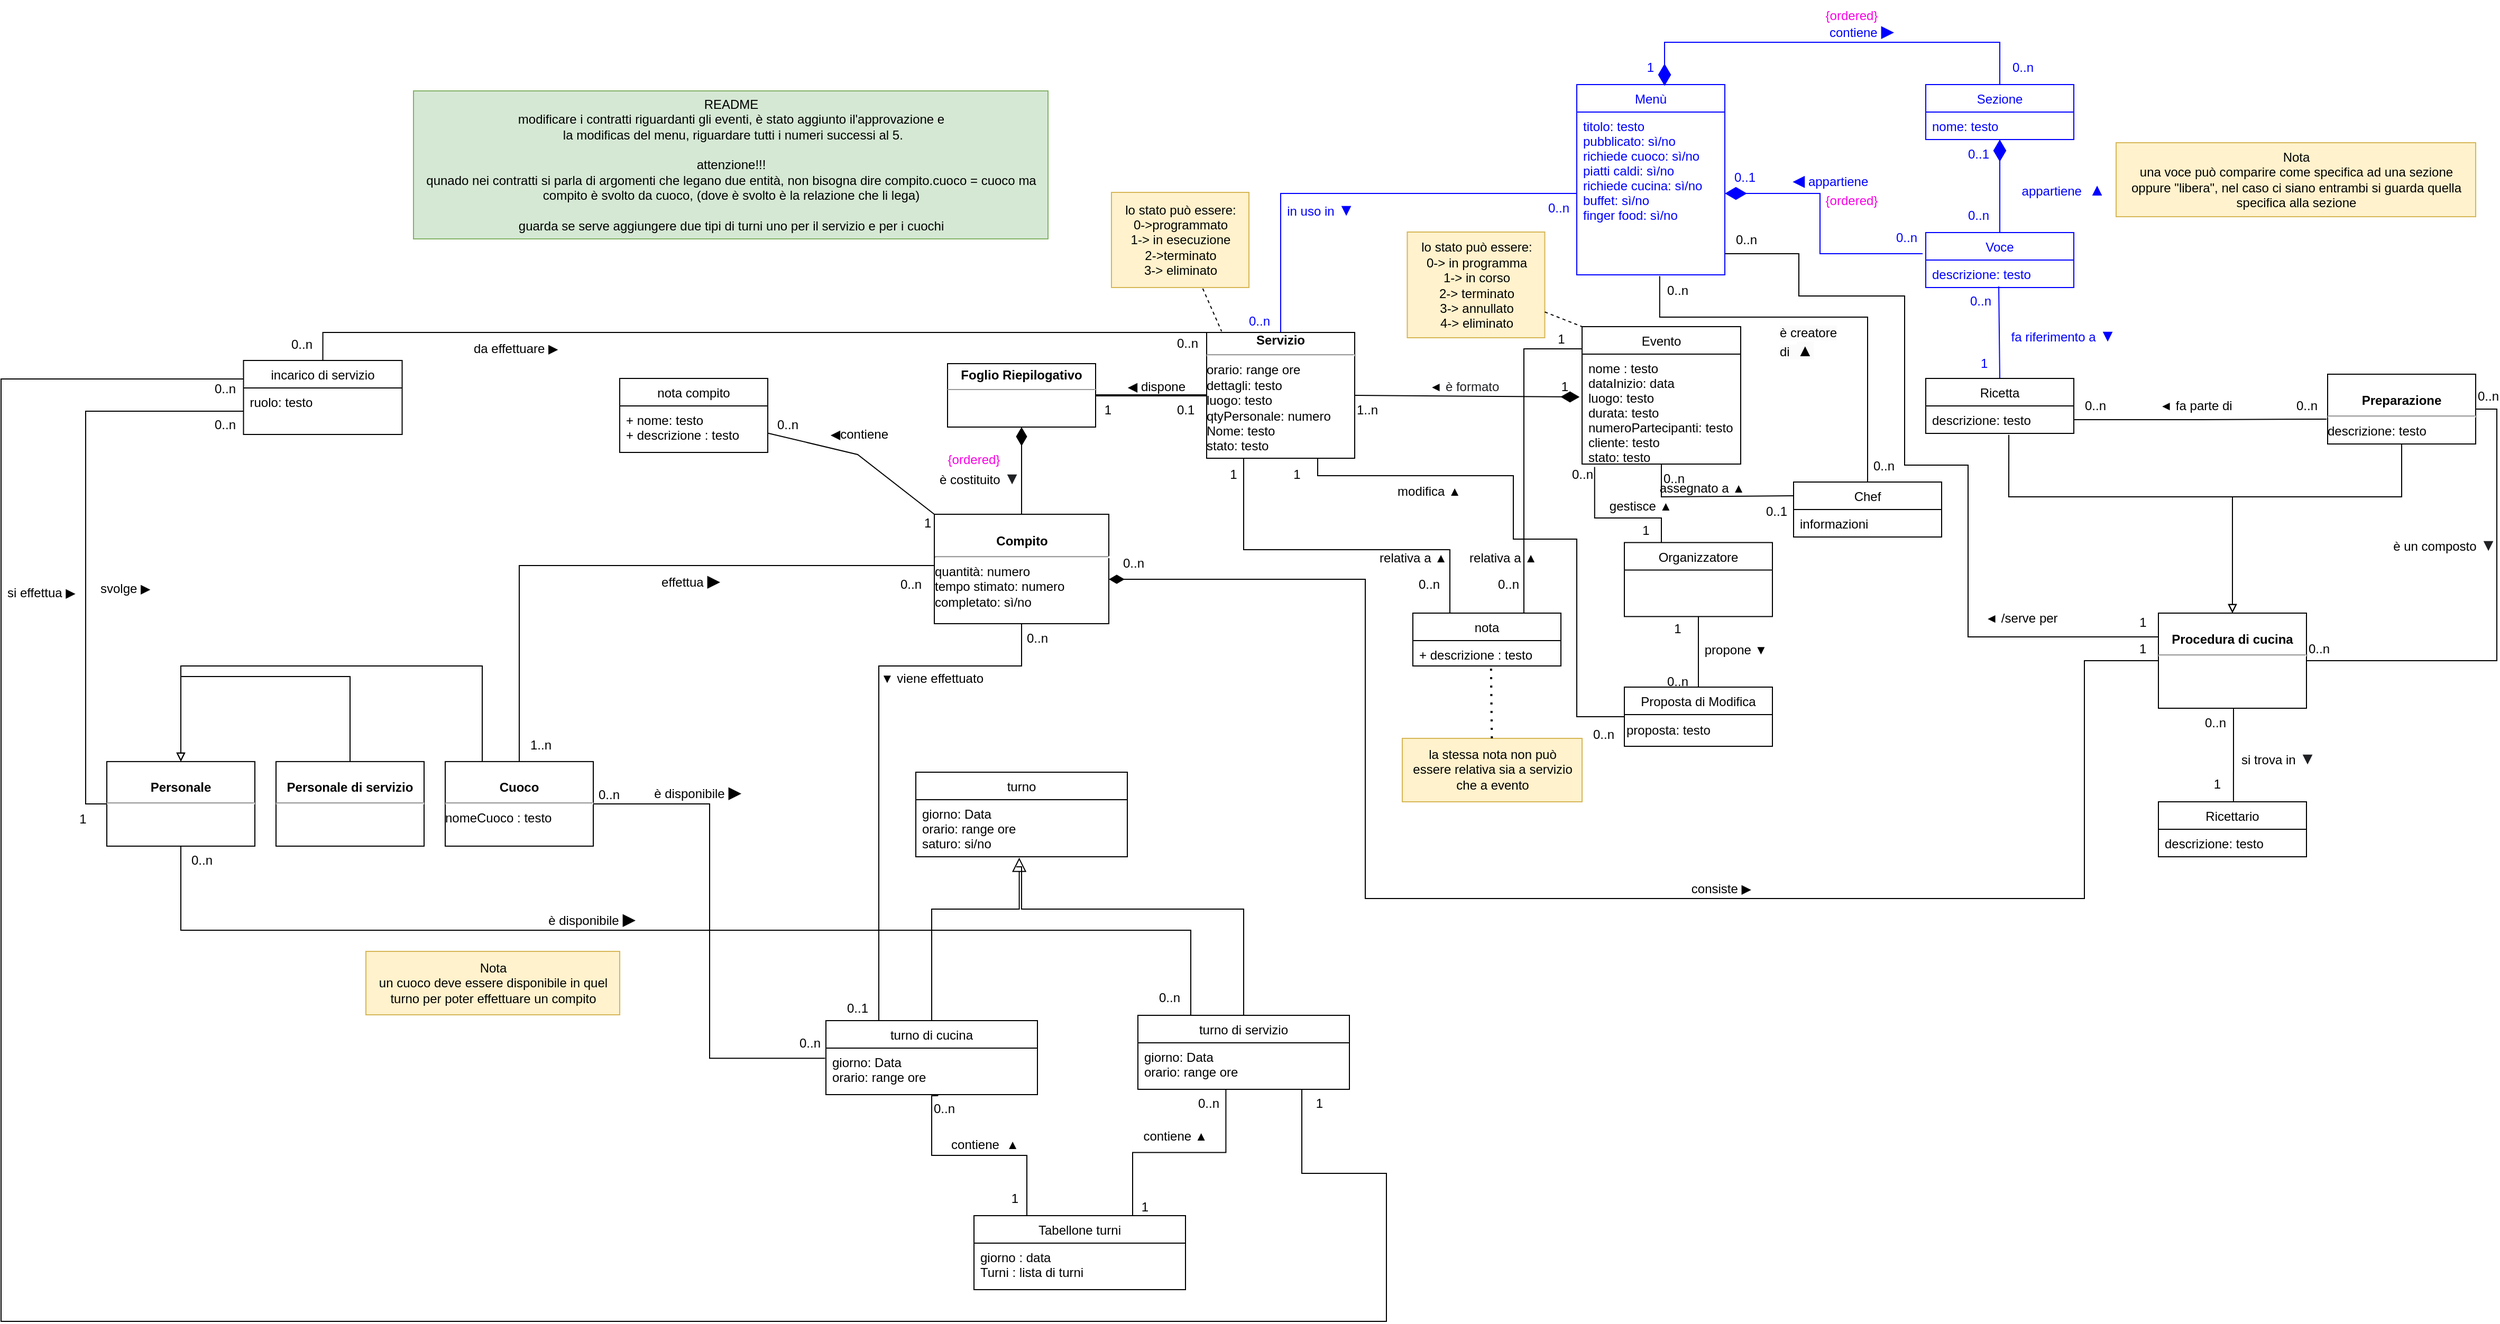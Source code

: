 <mxfile version="21.2.8" type="device">
  <diagram name="Pagina-1" id="QL7AN_bCxh3xibXl6ufO">
    <mxGraphModel dx="1738" dy="1602" grid="1" gridSize="10" guides="1" tooltips="1" connect="1" arrows="1" fold="1" page="1" pageScale="1" pageWidth="827" pageHeight="1169" math="0" shadow="0">
      <root>
        <mxCell id="0" />
        <mxCell id="1" parent="0" />
        <mxCell id="T-uDaYiKx6lu9DH5wLxZ-1" value="" style="endArrow=none;html=1;rounded=0;align=center;verticalAlign=top;endFill=0;labelBackgroundColor=none;entryX=0.5;entryY=0;entryDx=0;entryDy=0;exitX=0.493;exitY=0.962;exitDx=0;exitDy=0;exitPerimeter=0;fontColor=#0000FF;strokeColor=#0000FF;" parent="1" source="T-uDaYiKx6lu9DH5wLxZ-8" target="T-uDaYiKx6lu9DH5wLxZ-9" edge="1">
          <mxGeometry relative="1" as="geometry">
            <mxPoint x="1200" y="-380" as="sourcePoint" />
            <mxPoint x="1400" y="-380" as="targetPoint" />
          </mxGeometry>
        </mxCell>
        <mxCell id="T-uDaYiKx6lu9DH5wLxZ-2" value="0..n" style="resizable=0;html=1;align=left;verticalAlign=top;labelBackgroundColor=none;fontColor=#0000FF;strokeColor=#0000FF;" parent="T-uDaYiKx6lu9DH5wLxZ-1" connectable="0" vertex="1">
          <mxGeometry x="-1" relative="1" as="geometry">
            <mxPoint x="-29" as="offset" />
          </mxGeometry>
        </mxCell>
        <mxCell id="T-uDaYiKx6lu9DH5wLxZ-3" value="fa riferimento a&amp;nbsp;&lt;span style=&quot;font-family: arial, sans-serif; font-size: 16px; text-align: left;&quot;&gt;▼&lt;/span&gt;" style="resizable=0;html=1;align=right;verticalAlign=bottom;labelBackgroundColor=none;fontColor=#0000FF;" parent="T-uDaYiKx6lu9DH5wLxZ-1" connectable="0" vertex="1">
          <mxGeometry x="1" relative="1" as="geometry">
            <mxPoint x="110" y="-30" as="offset" />
          </mxGeometry>
        </mxCell>
        <mxCell id="T-uDaYiKx6lu9DH5wLxZ-4" value="0..1" style="resizable=0;html=1;align=right;verticalAlign=top;labelBackgroundColor=none;" parent="T-uDaYiKx6lu9DH5wLxZ-1" connectable="0" vertex="1">
          <mxGeometry x="1" relative="1" as="geometry" />
        </mxCell>
        <mxCell id="T-uDaYiKx6lu9DH5wLxZ-5" value="Sezione" style="swimlane;fontStyle=0;childLayout=stackLayout;horizontal=1;startSize=26;horizontalStack=0;resizeParent=1;resizeParentMax=0;resizeLast=0;collapsible=1;marginBottom=0;labelBackgroundColor=none;fontColor=#0000FF;strokeColor=#0000FF;" parent="1" vertex="1">
          <mxGeometry x="1330" y="-590" width="140" height="52" as="geometry" />
        </mxCell>
        <mxCell id="T-uDaYiKx6lu9DH5wLxZ-6" value="nome: testo" style="text;strokeColor=#0000FF;fillColor=none;align=left;verticalAlign=top;spacingLeft=4;spacingRight=4;overflow=hidden;rotatable=0;points=[[0,0.5],[1,0.5]];portConstraint=eastwest;labelBackgroundColor=none;fontColor=#0000FF;" parent="T-uDaYiKx6lu9DH5wLxZ-5" vertex="1">
          <mxGeometry y="26" width="140" height="26" as="geometry" />
        </mxCell>
        <mxCell id="T-uDaYiKx6lu9DH5wLxZ-7" value="Voce" style="swimlane;fontStyle=0;childLayout=stackLayout;horizontal=1;startSize=26;horizontalStack=0;resizeParent=1;resizeParentMax=0;resizeLast=0;collapsible=1;marginBottom=0;labelBackgroundColor=none;fontColor=#0000FF;strokeColor=#0000FF;" parent="1" vertex="1">
          <mxGeometry x="1330" y="-450" width="140" height="52" as="geometry" />
        </mxCell>
        <mxCell id="T-uDaYiKx6lu9DH5wLxZ-8" value="descrizione: testo" style="text;strokeColor=#0000FF;fillColor=none;align=left;verticalAlign=top;spacingLeft=4;spacingRight=4;overflow=hidden;rotatable=0;points=[[0,0.5],[1,0.5]];portConstraint=eastwest;labelBackgroundColor=none;fontColor=#0000FF;" parent="T-uDaYiKx6lu9DH5wLxZ-7" vertex="1">
          <mxGeometry y="26" width="140" height="26" as="geometry" />
        </mxCell>
        <mxCell id="v4zvz2262ah-m5e5Bur2-3" style="edgeStyle=orthogonalEdgeStyle;rounded=0;orthogonalLoop=1;jettySize=auto;html=1;exitX=0.561;exitY=1.054;exitDx=0;exitDy=0;endArrow=block;endFill=0;entryX=0.5;entryY=0;entryDx=0;entryDy=0;exitPerimeter=0;" parent="1" source="T-uDaYiKx6lu9DH5wLxZ-10" target="v4zvz2262ah-m5e5Bur2-5" edge="1">
          <mxGeometry relative="1" as="geometry">
            <mxPoint x="1600" y="-160" as="targetPoint" />
            <Array as="points">
              <mxPoint x="1408" y="-200" />
              <mxPoint x="1620" y="-200" />
            </Array>
          </mxGeometry>
        </mxCell>
        <mxCell id="T-uDaYiKx6lu9DH5wLxZ-9" value="Ricetta" style="swimlane;fontStyle=0;childLayout=stackLayout;horizontal=1;startSize=26;horizontalStack=0;resizeParent=1;resizeParentMax=0;resizeLast=0;collapsible=1;marginBottom=0;labelBackgroundColor=none;" parent="1" vertex="1">
          <mxGeometry x="1330" y="-312" width="140" height="52" as="geometry" />
        </mxCell>
        <mxCell id="T-uDaYiKx6lu9DH5wLxZ-10" value="descrizione: testo" style="text;strokeColor=none;fillColor=none;align=left;verticalAlign=top;spacingLeft=4;spacingRight=4;overflow=hidden;rotatable=0;points=[[0,0.5],[1,0.5]];portConstraint=eastwest;labelBackgroundColor=none;fontColor=#000000;" parent="T-uDaYiKx6lu9DH5wLxZ-9" vertex="1">
          <mxGeometry y="26" width="140" height="26" as="geometry" />
        </mxCell>
        <mxCell id="T-uDaYiKx6lu9DH5wLxZ-13" value="Menù" style="swimlane;fontStyle=0;childLayout=stackLayout;horizontal=1;startSize=26;horizontalStack=0;resizeParent=1;resizeParentMax=0;resizeLast=0;collapsible=1;marginBottom=0;labelBackgroundColor=none;fontColor=#0000FF;strokeColor=#0000FF;" parent="1" vertex="1">
          <mxGeometry x="1000" y="-590" width="140" height="180" as="geometry" />
        </mxCell>
        <mxCell id="T-uDaYiKx6lu9DH5wLxZ-14" value="titolo: testo&#xa;pubblicato: sì/no&#xa;richiede cuoco: sì/no&#xa;piatti caldi: sì/no&#xa;richiede cucina: sì/no&#xa;buffet: sì/no&#xa;finger food: sì/no" style="text;strokeColor=#0000FF;fillColor=none;align=left;verticalAlign=top;spacingLeft=4;spacingRight=4;overflow=hidden;rotatable=0;points=[[0,0.5],[1,0.5]];portConstraint=eastwest;labelBackgroundColor=none;fontColor=#0000FF;" parent="T-uDaYiKx6lu9DH5wLxZ-13" vertex="1">
          <mxGeometry y="26" width="140" height="154" as="geometry" />
        </mxCell>
        <mxCell id="T-uDaYiKx6lu9DH5wLxZ-15" value="Evento" style="swimlane;fontStyle=0;childLayout=stackLayout;horizontal=1;startSize=26;horizontalStack=0;resizeParent=1;resizeParentMax=0;resizeLast=0;collapsible=1;marginBottom=0;labelBackgroundColor=none;" parent="1" vertex="1">
          <mxGeometry x="1005" y="-361" width="150" height="130" as="geometry">
            <mxRectangle x="1000" y="-349" width="140" height="30" as="alternateBounds" />
          </mxGeometry>
        </mxCell>
        <object label="nome : testo&#xa;dataInizio: data&#xa;luogo: testo&#xa;durata: testo&#xa;numeroPartecipanti: testo&#xa;cliente: testo&#xa;stato: testo" id="T-uDaYiKx6lu9DH5wLxZ-16">
          <mxCell style="text;strokeColor=none;fillColor=none;align=left;verticalAlign=top;spacingLeft=4;spacingRight=4;overflow=hidden;rotatable=0;points=[[0,0.5],[1,0.5]];portConstraint=eastwest;labelBackgroundColor=none;fontColor=#000000;" parent="T-uDaYiKx6lu9DH5wLxZ-15" vertex="1">
            <mxGeometry y="26" width="150" height="104" as="geometry" />
          </mxCell>
        </object>
        <mxCell id="T-uDaYiKx6lu9DH5wLxZ-17" value="Chef" style="swimlane;fontStyle=0;childLayout=stackLayout;horizontal=1;startSize=26;horizontalStack=0;resizeParent=1;resizeParentMax=0;resizeLast=0;collapsible=1;marginBottom=0;labelBackgroundColor=none;" parent="1" vertex="1">
          <mxGeometry x="1205" y="-214" width="140" height="52" as="geometry" />
        </mxCell>
        <mxCell id="T-uDaYiKx6lu9DH5wLxZ-18" value="informazioni" style="text;strokeColor=none;fillColor=none;align=left;verticalAlign=top;spacingLeft=4;spacingRight=4;overflow=hidden;rotatable=0;points=[[0,0.5],[1,0.5]];portConstraint=eastwest;labelBackgroundColor=none;fontColor=#000000;" parent="T-uDaYiKx6lu9DH5wLxZ-17" vertex="1">
          <mxGeometry y="26" width="140" height="26" as="geometry" />
        </mxCell>
        <mxCell id="T-uDaYiKx6lu9DH5wLxZ-19" value="" style="endArrow=diamondThin;html=1;rounded=0;align=center;verticalAlign=top;endFill=1;labelBackgroundColor=none;endSize=18;fontColor=#0000FF;strokeColor=#0000FF;" parent="1" target="T-uDaYiKx6lu9DH5wLxZ-6" edge="1">
          <mxGeometry relative="1" as="geometry">
            <mxPoint x="1400" y="-450" as="sourcePoint" />
            <mxPoint x="1374" y="-240" as="targetPoint" />
          </mxGeometry>
        </mxCell>
        <mxCell id="T-uDaYiKx6lu9DH5wLxZ-20" value="1" style="resizable=0;html=1;align=left;verticalAlign=top;labelBackgroundColor=none;fontColor=#0000FF;" parent="T-uDaYiKx6lu9DH5wLxZ-19" connectable="0" vertex="1">
          <mxGeometry x="-1" relative="1" as="geometry">
            <mxPoint x="-20" y="110" as="offset" />
          </mxGeometry>
        </mxCell>
        <mxCell id="T-uDaYiKx6lu9DH5wLxZ-21" value="appartiene&amp;nbsp;&amp;nbsp;&lt;span style=&quot;font-family: arial, sans-serif; font-size: 16px; text-align: left;&quot;&gt;▲&lt;/span&gt;" style="resizable=0;html=1;align=right;verticalAlign=bottom;labelBackgroundColor=none;fontColor=#0000FF;strokeColor=#0000FF;" parent="T-uDaYiKx6lu9DH5wLxZ-19" connectable="0" vertex="1">
          <mxGeometry x="1" relative="1" as="geometry">
            <mxPoint x="100" y="58" as="offset" />
          </mxGeometry>
        </mxCell>
        <mxCell id="T-uDaYiKx6lu9DH5wLxZ-22" value="0..1" style="resizable=0;html=1;align=right;verticalAlign=top;labelBackgroundColor=none;fontColor=#0000FF;strokeColor=#0000FF;" parent="T-uDaYiKx6lu9DH5wLxZ-19" connectable="0" vertex="1">
          <mxGeometry x="1" relative="1" as="geometry">
            <mxPoint x="-10" as="offset" />
          </mxGeometry>
        </mxCell>
        <mxCell id="T-uDaYiKx6lu9DH5wLxZ-23" value="0..n" style="resizable=0;html=1;align=right;verticalAlign=top;labelBackgroundColor=none;fontColor=#0000FF;strokeColor=#0000FF;" parent="1" connectable="0" vertex="1">
          <mxGeometry x="1390" y="-480" as="geometry" />
        </mxCell>
        <mxCell id="T-uDaYiKx6lu9DH5wLxZ-28" value="" style="endArrow=diamondThin;html=1;rounded=0;align=center;verticalAlign=top;endFill=1;labelBackgroundColor=none;endSize=18;exitX=0.5;exitY=0;exitDx=0;exitDy=0;entryX=0.593;entryY=0.007;entryDx=0;entryDy=0;entryPerimeter=0;fontColor=#0000FF;strokeColor=#0000FF;" parent="1" source="T-uDaYiKx6lu9DH5wLxZ-5" target="T-uDaYiKx6lu9DH5wLxZ-13" edge="1">
          <mxGeometry relative="1" as="geometry">
            <mxPoint x="1220" y="-538" as="sourcePoint" />
            <mxPoint x="1220" y="-626" as="targetPoint" />
            <Array as="points">
              <mxPoint x="1400" y="-630" />
              <mxPoint x="1083" y="-630" />
            </Array>
          </mxGeometry>
        </mxCell>
        <mxCell id="T-uDaYiKx6lu9DH5wLxZ-29" value="0..n" style="resizable=0;html=1;align=left;verticalAlign=top;labelBackgroundColor=none;fontColor=#0000FF;strokeColor=#0000FF;" parent="T-uDaYiKx6lu9DH5wLxZ-28" connectable="0" vertex="1">
          <mxGeometry x="-1" relative="1" as="geometry">
            <mxPoint x="10" y="-30" as="offset" />
          </mxGeometry>
        </mxCell>
        <mxCell id="T-uDaYiKx6lu9DH5wLxZ-30" value="contiene&amp;nbsp;&lt;span style=&quot;font-family: arial, sans-serif; font-size: 16px; text-align: left;&quot;&gt;▶&lt;/span&gt;" style="resizable=0;html=1;align=right;verticalAlign=bottom;labelBackgroundColor=none;fontColor=#0000FF;strokeColor=#0000FF;" parent="T-uDaYiKx6lu9DH5wLxZ-28" connectable="0" vertex="1">
          <mxGeometry x="1" relative="1" as="geometry">
            <mxPoint x="217" y="-41" as="offset" />
          </mxGeometry>
        </mxCell>
        <mxCell id="T-uDaYiKx6lu9DH5wLxZ-31" value="1" style="resizable=0;html=1;align=right;verticalAlign=top;labelBackgroundColor=none;fontColor=#0000FF;strokeColor=#0000FF;" parent="T-uDaYiKx6lu9DH5wLxZ-28" connectable="0" vertex="1">
          <mxGeometry x="1" relative="1" as="geometry">
            <mxPoint x="-10" y="-31" as="offset" />
          </mxGeometry>
        </mxCell>
        <mxCell id="T-uDaYiKx6lu9DH5wLxZ-32" value="" style="endArrow=diamondThin;html=1;rounded=0;align=center;verticalAlign=top;endFill=1;labelBackgroundColor=none;endSize=18;exitX=-0.021;exitY=0.385;exitDx=0;exitDy=0;exitPerimeter=0;entryX=1;entryY=0.5;entryDx=0;entryDy=0;fontColor=#0000FF;strokeColor=#0000FF;" parent="1" source="T-uDaYiKx6lu9DH5wLxZ-7" target="T-uDaYiKx6lu9DH5wLxZ-14" edge="1">
          <mxGeometry relative="1" as="geometry">
            <mxPoint x="1210" y="-450" as="sourcePoint" />
            <mxPoint x="1210" y="-538" as="targetPoint" />
            <Array as="points">
              <mxPoint x="1230" y="-430" />
              <mxPoint x="1230" y="-487" />
            </Array>
          </mxGeometry>
        </mxCell>
        <mxCell id="T-uDaYiKx6lu9DH5wLxZ-33" value="0..n" style="resizable=0;html=1;align=left;verticalAlign=top;labelBackgroundColor=none;fontColor=#0000FF;strokeColor=#0000FF;" parent="T-uDaYiKx6lu9DH5wLxZ-32" connectable="0" vertex="1">
          <mxGeometry x="-1" relative="1" as="geometry">
            <mxPoint x="-27" y="-29" as="offset" />
          </mxGeometry>
        </mxCell>
        <mxCell id="T-uDaYiKx6lu9DH5wLxZ-34" value="&lt;font style=&quot;font-size: 15px&quot;&gt;◀︎&lt;/font&gt;&amp;nbsp;appartiene&amp;nbsp;" style="resizable=0;html=1;align=right;verticalAlign=bottom;labelBackgroundColor=none;fontColor=#0000FF;strokeColor=#0000FF;" parent="T-uDaYiKx6lu9DH5wLxZ-32" connectable="0" vertex="1">
          <mxGeometry x="1" relative="1" as="geometry">
            <mxPoint x="139" y="-2" as="offset" />
          </mxGeometry>
        </mxCell>
        <mxCell id="T-uDaYiKx6lu9DH5wLxZ-35" value="0..1" style="resizable=0;html=1;align=right;verticalAlign=top;labelBackgroundColor=none;fontColor=#0000FF;strokeColor=#0000FF;" parent="T-uDaYiKx6lu9DH5wLxZ-32" connectable="0" vertex="1">
          <mxGeometry x="1" relative="1" as="geometry">
            <mxPoint x="29" y="-29" as="offset" />
          </mxGeometry>
        </mxCell>
        <mxCell id="T-uDaYiKx6lu9DH5wLxZ-36" value="" style="endArrow=none;html=1;rounded=0;align=center;verticalAlign=top;endFill=0;labelBackgroundColor=none;exitX=0;exitY=0.5;exitDx=0;exitDy=0;fontColor=#0000FF;strokeColor=#0000FF;entryX=0.5;entryY=0;entryDx=0;entryDy=0;" parent="1" source="T-uDaYiKx6lu9DH5wLxZ-14" target="T-uDaYiKx6lu9DH5wLxZ-50" edge="1">
          <mxGeometry relative="1" as="geometry">
            <mxPoint x="1069.5" y="-409.998" as="sourcePoint" />
            <mxPoint x="1070" y="-340" as="targetPoint" />
            <Array as="points">
              <mxPoint x="720" y="-487" />
            </Array>
          </mxGeometry>
        </mxCell>
        <mxCell id="T-uDaYiKx6lu9DH5wLxZ-37" value="0..n" style="resizable=0;html=1;align=left;verticalAlign=top;labelBackgroundColor=none;fontColor=#0000FF;strokeColor=#0000FF;" parent="T-uDaYiKx6lu9DH5wLxZ-36" connectable="0" vertex="1">
          <mxGeometry x="-1" relative="1" as="geometry">
            <mxPoint x="-29" as="offset" />
          </mxGeometry>
        </mxCell>
        <mxCell id="T-uDaYiKx6lu9DH5wLxZ-38" value="in uso in&amp;nbsp;&lt;span style=&quot;font-family: arial, sans-serif; font-size: 16px; text-align: left;&quot;&gt;▼&lt;/span&gt;" style="resizable=0;html=1;align=right;verticalAlign=bottom;labelBackgroundColor=none;fontColor=#0000FF;strokeColor=#0000FF;" parent="T-uDaYiKx6lu9DH5wLxZ-36" connectable="0" vertex="1">
          <mxGeometry x="1" relative="1" as="geometry">
            <mxPoint x="70" y="-105" as="offset" />
          </mxGeometry>
        </mxCell>
        <mxCell id="T-uDaYiKx6lu9DH5wLxZ-39" value="0..n" style="resizable=0;html=1;align=right;verticalAlign=top;labelBackgroundColor=none;fontColor=#0000FF;strokeColor=#0000FF;" parent="T-uDaYiKx6lu9DH5wLxZ-36" connectable="0" vertex="1">
          <mxGeometry x="1" relative="1" as="geometry">
            <mxPoint x="-10" y="-25" as="offset" />
          </mxGeometry>
        </mxCell>
        <mxCell id="T-uDaYiKx6lu9DH5wLxZ-40" value="" style="endArrow=none;html=1;rounded=0;align=center;verticalAlign=top;endFill=0;labelBackgroundColor=none;entryX=0;entryY=0.25;entryDx=0;entryDy=0;" parent="1" source="T-uDaYiKx6lu9DH5wLxZ-16" target="T-uDaYiKx6lu9DH5wLxZ-17" edge="1">
          <mxGeometry relative="1" as="geometry">
            <mxPoint x="1070" y="-260" as="sourcePoint" />
            <mxPoint x="1070" y="-230" as="targetPoint" />
            <Array as="points">
              <mxPoint x="1080" y="-200" />
            </Array>
          </mxGeometry>
        </mxCell>
        <mxCell id="T-uDaYiKx6lu9DH5wLxZ-41" value="0..n" style="resizable=0;html=1;align=left;verticalAlign=top;labelBackgroundColor=none;" parent="T-uDaYiKx6lu9DH5wLxZ-40" connectable="0" vertex="1">
          <mxGeometry x="-1" relative="1" as="geometry">
            <mxPoint as="offset" />
          </mxGeometry>
        </mxCell>
        <mxCell id="T-uDaYiKx6lu9DH5wLxZ-42" value="assegnato a&amp;nbsp;▲" style="resizable=0;html=1;align=right;verticalAlign=bottom;labelBackgroundColor=none;" parent="T-uDaYiKx6lu9DH5wLxZ-40" connectable="0" vertex="1">
          <mxGeometry x="1" relative="1" as="geometry">
            <mxPoint x="-45" y="1" as="offset" />
          </mxGeometry>
        </mxCell>
        <mxCell id="T-uDaYiKx6lu9DH5wLxZ-43" value="0..1" style="resizable=0;html=1;align=right;verticalAlign=top;labelBackgroundColor=none;" parent="T-uDaYiKx6lu9DH5wLxZ-40" connectable="0" vertex="1">
          <mxGeometry x="1" relative="1" as="geometry">
            <mxPoint x="-5" y="1" as="offset" />
          </mxGeometry>
        </mxCell>
        <mxCell id="T-uDaYiKx6lu9DH5wLxZ-50" value="&lt;div style=&quot;text-align: center;&quot;&gt;&lt;b style=&quot;background-color: initial;&quot;&gt;Servizio&lt;/b&gt;&lt;/div&gt;&lt;hr style=&quot;text-align: center; background-color: initial;&quot;&gt;&lt;blockquote style=&quot;margin: 0 0 0 40px; border: none; padding: 0px;&quot;&gt;&lt;/blockquote&gt;&lt;span style=&quot;background-color: initial;&quot;&gt;orario: range ore&lt;/span&gt;&lt;br&gt;&lt;blockquote style=&quot;margin: 0 0 0 40px; border: none; padding: 0px;&quot;&gt;&lt;/blockquote&gt;&lt;span style=&quot;background-color: initial;&quot;&gt;dettagli: testo&lt;/span&gt;&lt;br&gt;&lt;blockquote style=&quot;margin: 0 0 0 40px; border: none; padding: 0px;&quot;&gt;&lt;/blockquote&gt;&lt;span style=&quot;background-color: initial;&quot;&gt;luogo: testo&lt;/span&gt;&lt;br&gt;&lt;blockquote style=&quot;margin: 0 0 0 40px; border: none; padding: 0px;&quot;&gt;&lt;/blockquote&gt;&lt;span style=&quot;background-color: initial;&quot;&gt;qtyPersonale: numero&lt;/span&gt;&lt;br&gt;Nome: testo&lt;br&gt;stato: testo" style="verticalAlign=top;align=left;overflow=fill;fontSize=12;fontFamily=Helvetica;html=1;whiteSpace=wrap;" parent="1" vertex="1">
          <mxGeometry x="650" y="-355.5" width="140" height="119" as="geometry" />
        </mxCell>
        <mxCell id="T-uDaYiKx6lu9DH5wLxZ-51" value="" style="endArrow=diamondThin;html=1;rounded=0;align=center;verticalAlign=top;endFill=1;labelBackgroundColor=none;exitX=1;exitY=0.5;exitDx=0;exitDy=0;entryX=-0.016;entryY=0.39;entryDx=0;entryDy=0;strokeWidth=1;endSize=15;entryPerimeter=0;" parent="1" source="T-uDaYiKx6lu9DH5wLxZ-50" target="T-uDaYiKx6lu9DH5wLxZ-16" edge="1">
          <mxGeometry relative="1" as="geometry">
            <mxPoint x="840" y="-198" as="sourcePoint" />
            <mxPoint x="890" y="-308" as="targetPoint" />
          </mxGeometry>
        </mxCell>
        <mxCell id="T-uDaYiKx6lu9DH5wLxZ-52" value="1..n" style="resizable=0;html=1;align=left;verticalAlign=top;labelBackgroundColor=none;" parent="T-uDaYiKx6lu9DH5wLxZ-51" connectable="0" vertex="1">
          <mxGeometry x="-1" relative="1" as="geometry" />
        </mxCell>
        <mxCell id="T-uDaYiKx6lu9DH5wLxZ-53" value="1" style="resizable=0;html=1;align=right;verticalAlign=top;labelBackgroundColor=none;" parent="T-uDaYiKx6lu9DH5wLxZ-51" connectable="0" vertex="1">
          <mxGeometry x="1" relative="1" as="geometry">
            <mxPoint x="-10" y="-24" as="offset" />
          </mxGeometry>
        </mxCell>
        <mxCell id="T-uDaYiKx6lu9DH5wLxZ-54" value="&lt;font style=&quot;font-size: 12px;&quot;&gt;&amp;nbsp;&lt;/font&gt;&lt;span style=&quot;text-align: center;&quot;&gt;◄&amp;nbsp;&lt;/span&gt;&lt;span style=&quot;color: rgb(32, 33, 36); font-family: arial, sans-serif; text-align: left;&quot;&gt;&lt;font style=&quot;font-size: 12px;&quot;&gt;è formato&amp;nbsp;&lt;/font&gt;&lt;/span&gt;" style="resizable=0;html=1;align=right;verticalAlign=bottom;labelBackgroundColor=none;" parent="1" connectable="0" vertex="1">
          <mxGeometry x="930" y="-296" as="geometry" />
        </mxCell>
        <mxCell id="NJUDxgSn0hPsQpwS32hY-133" style="edgeStyle=orthogonalEdgeStyle;rounded=0;orthogonalLoop=1;jettySize=auto;html=1;exitX=0.5;exitY=0;exitDx=0;exitDy=0;endArrow=diamondThin;endFill=1;entryX=0.5;entryY=1;entryDx=0;entryDy=0;strokeWidth=1;endSize=15;" parent="1" source="NJUDxgSn0hPsQpwS32hY-132" target="T-uDaYiKx6lu9DH5wLxZ-56" edge="1">
          <mxGeometry relative="1" as="geometry">
            <mxPoint x="520" y="-250" as="targetPoint" />
          </mxGeometry>
        </mxCell>
        <mxCell id="T-uDaYiKx6lu9DH5wLxZ-56" value="&lt;p style=&quot;margin:0px;margin-top:4px;text-align:center;&quot;&gt;&lt;b&gt;Foglio Riepilogativo&lt;/b&gt;&lt;/p&gt;&lt;hr size=&quot;1&quot;&gt;&lt;div style=&quot;height:2px;&quot;&gt;&lt;br&gt;&lt;/div&gt;" style="verticalAlign=top;align=left;overflow=fill;fontSize=12;fontFamily=Helvetica;html=1;whiteSpace=wrap;" parent="1" vertex="1">
          <mxGeometry x="405" y="-326" width="140" height="60" as="geometry" />
        </mxCell>
        <mxCell id="T-uDaYiKx6lu9DH5wLxZ-57" value="" style="endArrow=none;html=1;rounded=0;align=center;verticalAlign=top;endFill=0;labelBackgroundColor=none;exitX=0;exitY=0.5;exitDx=0;exitDy=0;entryX=1;entryY=0.5;entryDx=0;entryDy=0;endSize=9;strokeWidth=2;" parent="1" source="T-uDaYiKx6lu9DH5wLxZ-50" target="T-uDaYiKx6lu9DH5wLxZ-56" edge="1">
          <mxGeometry relative="1" as="geometry">
            <mxPoint x="307" y="-296" as="sourcePoint" />
            <mxPoint x="577" y="-186" as="targetPoint" />
          </mxGeometry>
        </mxCell>
        <mxCell id="T-uDaYiKx6lu9DH5wLxZ-58" value="0.1" style="resizable=0;html=1;align=left;verticalAlign=top;labelBackgroundColor=none;" parent="T-uDaYiKx6lu9DH5wLxZ-57" connectable="0" vertex="1">
          <mxGeometry x="-1" relative="1" as="geometry">
            <mxPoint x="-30" as="offset" />
          </mxGeometry>
        </mxCell>
        <mxCell id="T-uDaYiKx6lu9DH5wLxZ-59" value="◀ dispone" style="resizable=0;html=1;align=right;verticalAlign=bottom;labelBackgroundColor=none;" parent="T-uDaYiKx6lu9DH5wLxZ-57" connectable="0" vertex="1">
          <mxGeometry x="1" relative="1" as="geometry">
            <mxPoint x="85" as="offset" />
          </mxGeometry>
        </mxCell>
        <mxCell id="T-uDaYiKx6lu9DH5wLxZ-60" value="1" style="resizable=0;html=1;align=right;verticalAlign=top;labelBackgroundColor=none;" parent="T-uDaYiKx6lu9DH5wLxZ-57" connectable="0" vertex="1">
          <mxGeometry x="1" relative="1" as="geometry">
            <mxPoint x="15" as="offset" />
          </mxGeometry>
        </mxCell>
        <mxCell id="T-uDaYiKx6lu9DH5wLxZ-61" value="è costituito&amp;nbsp;&lt;span style=&quot;color: rgb(32 , 33 , 36) ; font-family: &amp;quot;arial&amp;quot; , sans-serif ; font-size: 16px ; text-align: left&quot;&gt;▼&lt;/span&gt;" style="resizable=0;html=1;align=right;verticalAlign=bottom;labelBackgroundColor=none;" parent="1" connectable="0" vertex="1">
          <mxGeometry x="474.997" y="-206.003" as="geometry" />
        </mxCell>
        <mxCell id="v4zvz2262ah-m5e5Bur2-4" style="edgeStyle=orthogonalEdgeStyle;rounded=0;orthogonalLoop=1;jettySize=auto;html=1;exitX=0.5;exitY=1;exitDx=0;exitDy=0;endArrow=block;endFill=0;entryX=0.5;entryY=0;entryDx=0;entryDy=0;" parent="1" source="T-uDaYiKx6lu9DH5wLxZ-62" target="v4zvz2262ah-m5e5Bur2-5" edge="1">
          <mxGeometry relative="1" as="geometry">
            <mxPoint x="1640" y="-160" as="targetPoint" />
            <Array as="points">
              <mxPoint x="1780" y="-200" />
              <mxPoint x="1620" y="-200" />
            </Array>
          </mxGeometry>
        </mxCell>
        <mxCell id="v4zvz2262ah-m5e5Bur2-6" style="edgeStyle=orthogonalEdgeStyle;rounded=0;orthogonalLoop=1;jettySize=auto;html=1;exitX=1;exitY=0.5;exitDx=0;exitDy=0;entryX=1;entryY=0.5;entryDx=0;entryDy=0;endArrow=none;endFill=0;" parent="1" source="T-uDaYiKx6lu9DH5wLxZ-62" target="v4zvz2262ah-m5e5Bur2-5" edge="1">
          <mxGeometry relative="1" as="geometry" />
        </mxCell>
        <mxCell id="T-uDaYiKx6lu9DH5wLxZ-62" value="&lt;p style=&quot;margin:0px;margin-top:4px;text-align:center;&quot;&gt;&lt;br&gt;&lt;b&gt;Preparazione&lt;/b&gt;&lt;/p&gt;&lt;hr&gt;descrizione: testo" style="verticalAlign=top;align=left;overflow=fill;fontSize=12;fontFamily=Helvetica;html=1;whiteSpace=wrap;" parent="1" vertex="1">
          <mxGeometry x="1710" y="-316" width="140" height="66" as="geometry" />
        </mxCell>
        <mxCell id="v4zvz2262ah-m5e5Bur2-23" style="edgeStyle=orthogonalEdgeStyle;rounded=0;orthogonalLoop=1;jettySize=auto;html=1;exitX=1;exitY=0.5;exitDx=0;exitDy=0;entryX=-0.004;entryY=0.22;entryDx=0;entryDy=0;entryPerimeter=0;endArrow=none;endFill=0;" parent="1" source="T-uDaYiKx6lu9DH5wLxZ-65" target="T-uDaYiKx6lu9DH5wLxZ-68" edge="1">
          <mxGeometry relative="1" as="geometry" />
        </mxCell>
        <mxCell id="uhIot2lVFOxbi4M5OTPC-1" style="edgeStyle=orthogonalEdgeStyle;rounded=0;orthogonalLoop=1;jettySize=auto;html=1;exitX=0.5;exitY=0;exitDx=0;exitDy=0;entryX=0;entryY=0.5;entryDx=0;entryDy=0;endArrow=none;endFill=0;" parent="1" source="T-uDaYiKx6lu9DH5wLxZ-65" target="NJUDxgSn0hPsQpwS32hY-132" edge="1">
          <mxGeometry relative="1" as="geometry">
            <Array as="points">
              <mxPoint y="-135" />
            </Array>
          </mxGeometry>
        </mxCell>
        <mxCell id="T-uDaYiKx6lu9DH5wLxZ-65" value="&lt;p style=&quot;margin:0px;margin-top:4px;text-align:center;&quot;&gt;&lt;br&gt;&lt;b&gt;Cuoco&lt;/b&gt;&lt;/p&gt;&lt;hr&gt;nomeCuoco : testo" style="verticalAlign=top;align=left;overflow=fill;fontSize=12;fontFamily=Helvetica;html=1;whiteSpace=wrap;" parent="1" vertex="1">
          <mxGeometry x="-70" y="50.45" width="140" height="80" as="geometry" />
        </mxCell>
        <mxCell id="v4zvz2262ah-m5e5Bur2-11" style="edgeStyle=orthogonalEdgeStyle;rounded=0;orthogonalLoop=1;jettySize=auto;html=1;exitX=0.25;exitY=0;exitDx=0;exitDy=0;entryX=0.5;entryY=1;entryDx=0;entryDy=0;endArrow=none;endFill=0;endSize=13;" parent="1" source="T-uDaYiKx6lu9DH5wLxZ-67" target="NJUDxgSn0hPsQpwS32hY-132" edge="1">
          <mxGeometry relative="1" as="geometry">
            <Array as="points">
              <mxPoint x="340" y="-40" />
              <mxPoint x="475" y="-40" />
            </Array>
          </mxGeometry>
        </mxCell>
        <mxCell id="Y_MUoPn_G3-hdeMt0CoU-10" style="edgeStyle=orthogonalEdgeStyle;rounded=0;orthogonalLoop=1;jettySize=auto;html=1;exitX=0.5;exitY=0;exitDx=0;exitDy=0;entryX=0.489;entryY=1.016;entryDx=0;entryDy=0;entryPerimeter=0;endArrow=block;endFill=0;endSize=11;" parent="1" source="T-uDaYiKx6lu9DH5wLxZ-67" target="Y_MUoPn_G3-hdeMt0CoU-5" edge="1">
          <mxGeometry relative="1" as="geometry">
            <Array as="points">
              <mxPoint x="390" y="190" />
              <mxPoint x="473" y="190" />
            </Array>
          </mxGeometry>
        </mxCell>
        <mxCell id="T-uDaYiKx6lu9DH5wLxZ-67" value="turno di cucina" style="swimlane;fontStyle=0;childLayout=stackLayout;horizontal=1;startSize=26;horizontalStack=0;resizeParent=1;resizeParentMax=0;resizeLast=0;collapsible=1;marginBottom=0;labelBackgroundColor=none;" parent="1" vertex="1">
          <mxGeometry x="290.0" y="295.45" width="200" height="70" as="geometry" />
        </mxCell>
        <mxCell id="T-uDaYiKx6lu9DH5wLxZ-68" value="giorno: Data&#xa;orario: range ore" style="text;strokeColor=none;fillColor=none;align=left;verticalAlign=top;spacingLeft=4;spacingRight=4;overflow=hidden;rotatable=0;points=[[0,0.5],[1,0.5]];portConstraint=eastwest;labelBackgroundColor=none;fontColor=#000000;" parent="T-uDaYiKx6lu9DH5wLxZ-67" vertex="1">
          <mxGeometry y="26" width="200" height="44" as="geometry" />
        </mxCell>
        <mxCell id="T-uDaYiKx6lu9DH5wLxZ-80" value="nota compito" style="swimlane;fontStyle=0;childLayout=stackLayout;horizontal=1;startSize=26;horizontalStack=0;resizeParent=1;resizeParentMax=0;resizeLast=0;collapsible=1;marginBottom=0;labelBackgroundColor=none;" parent="1" vertex="1">
          <mxGeometry x="95.0" y="-312" width="140" height="70" as="geometry" />
        </mxCell>
        <mxCell id="T-uDaYiKx6lu9DH5wLxZ-81" value="+ nome: testo&#xa;+ descrizione : testo" style="text;strokeColor=none;fillColor=none;align=left;verticalAlign=top;spacingLeft=4;spacingRight=4;overflow=hidden;rotatable=0;points=[[0,0.5],[1,0.5]];portConstraint=eastwest;labelBackgroundColor=none;fontColor=#000000;" parent="T-uDaYiKx6lu9DH5wLxZ-80" vertex="1">
          <mxGeometry y="26" width="140" height="44" as="geometry" />
        </mxCell>
        <mxCell id="T-uDaYiKx6lu9DH5wLxZ-82" value="" style="endArrow=none;html=1;rounded=0;align=center;verticalAlign=top;endFill=0;labelBackgroundColor=none;exitX=0;exitY=0;exitDx=0;exitDy=0;" parent="1" source="NJUDxgSn0hPsQpwS32hY-132" target="T-uDaYiKx6lu9DH5wLxZ-80" edge="1">
          <mxGeometry relative="1" as="geometry">
            <mxPoint x="760" y="-228.5" as="sourcePoint" />
            <mxPoint x="115" y="-514" as="targetPoint" />
            <Array as="points">
              <mxPoint x="320" y="-240" />
            </Array>
          </mxGeometry>
        </mxCell>
        <mxCell id="T-uDaYiKx6lu9DH5wLxZ-83" value="1" style="resizable=0;html=1;align=left;verticalAlign=top;labelBackgroundColor=none;" parent="T-uDaYiKx6lu9DH5wLxZ-82" connectable="0" vertex="1">
          <mxGeometry x="-1" relative="1" as="geometry">
            <mxPoint x="-12" y="-6" as="offset" />
          </mxGeometry>
        </mxCell>
        <mxCell id="T-uDaYiKx6lu9DH5wLxZ-84" value="◀contiene" style="resizable=0;html=1;align=right;verticalAlign=bottom;labelBackgroundColor=none;" parent="T-uDaYiKx6lu9DH5wLxZ-82" connectable="0" vertex="1">
          <mxGeometry x="1" relative="1" as="geometry">
            <mxPoint x="115" y="10" as="offset" />
          </mxGeometry>
        </mxCell>
        <mxCell id="T-uDaYiKx6lu9DH5wLxZ-85" value="0..n" style="resizable=0;html=1;align=right;verticalAlign=top;labelBackgroundColor=none;" parent="T-uDaYiKx6lu9DH5wLxZ-82" connectable="0" vertex="1">
          <mxGeometry x="1" relative="1" as="geometry">
            <mxPoint x="30" y="-22" as="offset" />
          </mxGeometry>
        </mxCell>
        <mxCell id="T-uDaYiKx6lu9DH5wLxZ-86" value="▼ viene effettuato" style="resizable=0;html=1;align=right;verticalAlign=bottom;labelBackgroundColor=none;" parent="1" connectable="0" vertex="1">
          <mxGeometry x="439.995" y="-20" as="geometry" />
        </mxCell>
        <mxCell id="v4zvz2262ah-m5e5Bur2-15" style="edgeStyle=orthogonalEdgeStyle;rounded=0;orthogonalLoop=1;jettySize=auto;html=1;exitX=0;exitY=0.5;exitDx=0;exitDy=0;endArrow=diamondThin;endFill=1;endSize=12;" parent="1" source="v4zvz2262ah-m5e5Bur2-5" target="NJUDxgSn0hPsQpwS32hY-132" edge="1">
          <mxGeometry relative="1" as="geometry">
            <mxPoint x="710" y="20" as="targetPoint" />
            <Array as="points">
              <mxPoint x="1480" y="-45" />
              <mxPoint x="1480" y="180" />
              <mxPoint x="800" y="180" />
              <mxPoint x="800" y="-122" />
            </Array>
          </mxGeometry>
        </mxCell>
        <mxCell id="qgJG2-PVkp0Q0F3bQJYU-3" style="edgeStyle=orthogonalEdgeStyle;rounded=0;orthogonalLoop=1;jettySize=auto;html=1;exitX=0;exitY=0.25;exitDx=0;exitDy=0;endArrow=none;endFill=0;" parent="1" source="v4zvz2262ah-m5e5Bur2-5" target="T-uDaYiKx6lu9DH5wLxZ-14" edge="1">
          <mxGeometry relative="1" as="geometry">
            <mxPoint x="1200" y="-430" as="targetPoint" />
            <Array as="points">
              <mxPoint x="1370" y="-67" />
              <mxPoint x="1370" y="-230" />
              <mxPoint x="1310" y="-230" />
              <mxPoint x="1310" y="-390" />
              <mxPoint x="1210" y="-390" />
              <mxPoint x="1210" y="-430" />
            </Array>
          </mxGeometry>
        </mxCell>
        <mxCell id="v4zvz2262ah-m5e5Bur2-5" value="&lt;p style=&quot;margin:0px;margin-top:4px;text-align:center;&quot;&gt;&lt;br&gt;&lt;b&gt;Procedura di cucina&lt;/b&gt;&lt;/p&gt;&lt;hr&gt;" style="verticalAlign=top;align=left;overflow=fill;fontSize=12;fontFamily=Helvetica;html=1;whiteSpace=wrap;" parent="1" vertex="1">
          <mxGeometry x="1550" y="-90" width="140" height="90" as="geometry" />
        </mxCell>
        <mxCell id="v4zvz2262ah-m5e5Bur2-8" value="0..n" style="resizable=0;html=1;align=left;verticalAlign=top;labelBackgroundColor=none;" parent="1" connectable="0" vertex="1">
          <mxGeometry x="1850" y="-308.998" as="geometry" />
        </mxCell>
        <mxCell id="v4zvz2262ah-m5e5Bur2-9" value="0..n" style="resizable=0;html=1;align=left;verticalAlign=top;labelBackgroundColor=none;" parent="1" connectable="0" vertex="1">
          <mxGeometry x="1690" y="-69.998" as="geometry" />
        </mxCell>
        <mxCell id="v4zvz2262ah-m5e5Bur2-10" value="è un composto&amp;nbsp;&lt;span style=&quot;color: rgb(32 , 33 , 36) ; font-family: &amp;quot;arial&amp;quot; , sans-serif ; font-size: 16px ; text-align: left&quot;&gt;▼&lt;/span&gt;" style="resizable=0;html=1;align=right;verticalAlign=bottom;labelBackgroundColor=none;" parent="1" connectable="0" vertex="1">
          <mxGeometry x="1870.002" y="-143.997" as="geometry" />
        </mxCell>
        <mxCell id="v4zvz2262ah-m5e5Bur2-12" value="0..n" style="resizable=0;html=1;align=right;verticalAlign=top;labelBackgroundColor=none;" parent="1" connectable="0" vertex="1">
          <mxGeometry x="500" y="-80.004" as="geometry" />
        </mxCell>
        <mxCell id="v4zvz2262ah-m5e5Bur2-13" value="0..1" style="resizable=0;html=1;align=right;verticalAlign=top;labelBackgroundColor=none;" parent="1" connectable="0" vertex="1">
          <mxGeometry x="330" y="269.996" as="geometry" />
        </mxCell>
        <mxCell id="v4zvz2262ah-m5e5Bur2-16" value="0..n" style="resizable=0;html=1;align=left;verticalAlign=top;labelBackgroundColor=none;" parent="1" connectable="0" vertex="1">
          <mxGeometry x="590" y="-131.998" as="geometry">
            <mxPoint x="-21" y="-19" as="offset" />
          </mxGeometry>
        </mxCell>
        <mxCell id="v4zvz2262ah-m5e5Bur2-17" value="1" style="resizable=0;html=1;align=left;verticalAlign=top;labelBackgroundColor=none;" parent="1" connectable="0" vertex="1">
          <mxGeometry x="1530" y="-69.998" as="geometry" />
        </mxCell>
        <mxCell id="v4zvz2262ah-m5e5Bur2-18" value="consiste ▶" style="resizable=0;html=1;align=right;verticalAlign=bottom;labelBackgroundColor=none;" parent="1" connectable="0" vertex="1">
          <mxGeometry x="1165.74" y="179.996" as="geometry" />
        </mxCell>
        <mxCell id="v4zvz2262ah-m5e5Bur2-20" value="Tabellone turni" style="swimlane;fontStyle=0;childLayout=stackLayout;horizontal=1;startSize=26;horizontalStack=0;resizeParent=1;resizeParentMax=0;resizeLast=0;collapsible=1;marginBottom=0;labelBackgroundColor=none;" parent="1" vertex="1">
          <mxGeometry x="430.0" y="480" width="200" height="70" as="geometry" />
        </mxCell>
        <mxCell id="v4zvz2262ah-m5e5Bur2-22" value="giorno : data &#xa;Turni : lista di turni" style="text;strokeColor=none;fillColor=none;align=left;verticalAlign=top;spacingLeft=4;spacingRight=4;overflow=hidden;rotatable=0;points=[[0,0.5],[1,0.5]];portConstraint=eastwest;labelBackgroundColor=none;fontColor=#000000;" parent="v4zvz2262ah-m5e5Bur2-20" vertex="1">
          <mxGeometry y="26" width="200" height="44" as="geometry" />
        </mxCell>
        <mxCell id="v4zvz2262ah-m5e5Bur2-24" value="&lt;font color=&quot;#000000&quot;&gt;è disponibile&amp;nbsp;&lt;span style=&quot;font-family: arial, sans-serif; font-size: 16px; text-align: left;&quot;&gt;▶&lt;/span&gt;&lt;/font&gt;" style="resizable=0;html=1;align=right;verticalAlign=bottom;labelBackgroundColor=none;fontColor=#0000FF;strokeColor=#0000FF;" parent="1" connectable="0" vertex="1">
          <mxGeometry x="210.0" y="90.45" as="geometry" />
        </mxCell>
        <mxCell id="v4zvz2262ah-m5e5Bur2-26" value="Nota&lt;br&gt;un cuoco deve essere disponibile in quel &lt;br&gt;turno per poter effettuare un compito" style="text;html=1;align=center;verticalAlign=middle;resizable=0;points=[];autosize=1;strokeColor=#d6b656;fillColor=#fff2cc;" parent="1" vertex="1">
          <mxGeometry x="-145" y="230" width="240" height="60" as="geometry" />
        </mxCell>
        <mxCell id="v4zvz2262ah-m5e5Bur2-27" value="1" style="resizable=0;html=1;align=right;verticalAlign=top;labelBackgroundColor=none;" parent="1" connectable="0" vertex="1">
          <mxGeometry x="472.5" y="449.996" as="geometry" />
        </mxCell>
        <mxCell id="v4zvz2262ah-m5e5Bur2-28" value="0..n" style="resizable=0;html=1;align=left;verticalAlign=top;labelBackgroundColor=none;" parent="1" connectable="0" vertex="1">
          <mxGeometry x="390" y="365.45" as="geometry" />
        </mxCell>
        <mxCell id="GKcD6lCspWD0cgYsQkJi-1" value="0..n" style="resizable=0;html=1;align=right;verticalAlign=top;labelBackgroundColor=none;" parent="1" connectable="0" vertex="1">
          <mxGeometry x="95.005" y="68.0" as="geometry" />
        </mxCell>
        <mxCell id="GKcD6lCspWD0cgYsQkJi-2" value="&lt;span style=&quot;font-weight: normal;&quot;&gt;0..n&lt;/span&gt;" style="resizable=0;html=1;align=right;verticalAlign=top;labelBackgroundColor=none;fontStyle=1" parent="1" connectable="0" vertex="1">
          <mxGeometry x="285" y="302.996" as="geometry" />
        </mxCell>
        <mxCell id="gmMrnef-Jr5Ub0kkcMSu-6" value="Ricettario" style="swimlane;fontStyle=0;childLayout=stackLayout;horizontal=1;startSize=26;horizontalStack=0;resizeParent=1;resizeParentMax=0;resizeLast=0;collapsible=1;marginBottom=0;labelBackgroundColor=none;" parent="1" vertex="1">
          <mxGeometry x="1550" y="88.49" width="140" height="52" as="geometry" />
        </mxCell>
        <mxCell id="gmMrnef-Jr5Ub0kkcMSu-7" value="descrizione: testo" style="text;strokeColor=none;fillColor=none;align=left;verticalAlign=top;spacingLeft=4;spacingRight=4;overflow=hidden;rotatable=0;points=[[0,0.5],[1,0.5]];portConstraint=eastwest;labelBackgroundColor=none;fontColor=#000000;" parent="1" vertex="1">
          <mxGeometry x="1550" y="114.49" width="140" height="26" as="geometry" />
        </mxCell>
        <mxCell id="gmMrnef-Jr5Ub0kkcMSu-8" value="" style="endArrow=none;html=1;rounded=0;align=center;verticalAlign=top;endFill=0;labelBackgroundColor=none;entryX=0.5;entryY=0;entryDx=0;entryDy=0;" parent="1" edge="1">
          <mxGeometry relative="1" as="geometry">
            <mxPoint x="1621" as="sourcePoint" />
            <mxPoint x="1620.98" y="88.49" as="targetPoint" />
          </mxGeometry>
        </mxCell>
        <mxCell id="gmMrnef-Jr5Ub0kkcMSu-9" value="0..n" style="resizable=0;html=1;align=left;verticalAlign=top;labelBackgroundColor=none;" parent="gmMrnef-Jr5Ub0kkcMSu-8" connectable="0" vertex="1">
          <mxGeometry x="-1" relative="1" as="geometry">
            <mxPoint x="-29" as="offset" />
          </mxGeometry>
        </mxCell>
        <mxCell id="gmMrnef-Jr5Ub0kkcMSu-10" value="si trova in&amp;nbsp;&lt;span style=&quot;color: rgb(32 , 33 , 36) ; font-family: &amp;#34;arial&amp;#34; , sans-serif ; font-size: 16px ; text-align: left&quot;&gt;▼&lt;/span&gt;" style="resizable=0;html=1;align=right;verticalAlign=bottom;labelBackgroundColor=none;" parent="gmMrnef-Jr5Ub0kkcMSu-8" connectable="0" vertex="1">
          <mxGeometry x="1" relative="1" as="geometry">
            <mxPoint x="79" y="-30" as="offset" />
          </mxGeometry>
        </mxCell>
        <mxCell id="gmMrnef-Jr5Ub0kkcMSu-11" value="1" style="resizable=0;html=1;align=right;verticalAlign=top;labelBackgroundColor=none;" parent="gmMrnef-Jr5Ub0kkcMSu-8" connectable="0" vertex="1">
          <mxGeometry x="1" relative="1" as="geometry">
            <mxPoint x="-11" y="-30" as="offset" />
          </mxGeometry>
        </mxCell>
        <mxCell id="NVmeOIleyrCUMZHQDek0-1" style="edgeStyle=orthogonalEdgeStyle;rounded=0;orthogonalLoop=1;jettySize=auto;html=1;exitX=0.5;exitY=0;exitDx=0;exitDy=0;entryX=0.56;entryY=1.007;entryDx=0;entryDy=0;entryPerimeter=0;endArrow=none;endFill=0;" parent="1" source="T-uDaYiKx6lu9DH5wLxZ-17" target="T-uDaYiKx6lu9DH5wLxZ-14" edge="1">
          <mxGeometry relative="1" as="geometry">
            <Array as="points">
              <mxPoint x="1275" y="-370" />
              <mxPoint x="1078" y="-370" />
            </Array>
          </mxGeometry>
        </mxCell>
        <mxCell id="NVmeOIleyrCUMZHQDek0-2" value="&lt;span style=&quot;font-family: Helvetica; font-size: 12px; font-style: normal; font-variant-ligatures: normal; font-variant-caps: normal; font-weight: 400; letter-spacing: normal; orphans: 2; text-align: right; text-indent: 0px; text-transform: none; widows: 2; word-spacing: 0px; -webkit-text-stroke-width: 0px; background-color: rgb(251, 251, 251); text-decoration-thickness: initial; text-decoration-style: initial; text-decoration-color: initial; float: none; display: inline !important;&quot;&gt;è creatore di&amp;nbsp;&amp;nbsp;&lt;/span&gt;&lt;span style=&quot;border-color: var(--border-color); font-style: normal; font-variant-ligatures: normal; font-variant-caps: normal; font-weight: 400; letter-spacing: normal; orphans: 2; text-indent: 0px; text-transform: none; widows: 2; word-spacing: 0px; -webkit-text-stroke-width: 0px; background-color: rgb(251, 251, 251); text-decoration-thickness: initial; text-decoration-style: initial; text-decoration-color: initial; font-family: arial, sans-serif; font-size: 16px; text-align: left;&quot;&gt;▲&lt;/span&gt;" style="text;whiteSpace=wrap;html=1;" parent="1" vertex="1">
          <mxGeometry x="1190" y="-369" width="80" height="20" as="geometry" />
        </mxCell>
        <mxCell id="NVmeOIleyrCUMZHQDek0-3" value="0..n" style="text;html=1;align=center;verticalAlign=middle;resizable=0;points=[];autosize=1;strokeColor=none;fillColor=none;" parent="1" vertex="1">
          <mxGeometry x="1270" y="-244" width="40" height="30" as="geometry" />
        </mxCell>
        <mxCell id="NVmeOIleyrCUMZHQDek0-4" value="0..n" style="text;html=1;align=center;verticalAlign=middle;resizable=0;points=[];autosize=1;strokeColor=none;fillColor=none;" parent="1" vertex="1">
          <mxGeometry x="1075" y="-410" width="40" height="30" as="geometry" />
        </mxCell>
        <mxCell id="NJUDxgSn0hPsQpwS32hY-84" value="&lt;font color=&quot;#fa00e5&quot;&gt;{ordered}&lt;/font&gt;" style="text;html=1;strokeColor=none;fillColor=none;align=center;verticalAlign=middle;whiteSpace=wrap;rounded=0;" parent="1" vertex="1">
          <mxGeometry x="1230" y="-670" width="60" height="30" as="geometry" />
        </mxCell>
        <mxCell id="NJUDxgSn0hPsQpwS32hY-85" value="&lt;font color=&quot;#fa00e5&quot;&gt;{ordered}&lt;/font&gt;" style="text;html=1;strokeColor=none;fillColor=none;align=center;verticalAlign=middle;whiteSpace=wrap;rounded=0;" parent="1" vertex="1">
          <mxGeometry x="1230" y="-495" width="60" height="30" as="geometry" />
        </mxCell>
        <mxCell id="NJUDxgSn0hPsQpwS32hY-86" value="&lt;font color=&quot;#fa00e5&quot;&gt;{ordered}&lt;/font&gt;" style="text;html=1;strokeColor=none;fillColor=none;align=center;verticalAlign=middle;whiteSpace=wrap;rounded=0;" parent="1" vertex="1">
          <mxGeometry x="400" y="-250" width="60" height="30" as="geometry" />
        </mxCell>
        <mxCell id="NJUDxgSn0hPsQpwS32hY-87" style="edgeStyle=orthogonalEdgeStyle;rounded=0;orthogonalLoop=1;jettySize=auto;html=1;exitX=1;exitY=0.5;exitDx=0;exitDy=0;entryX=-0.007;entryY=0.643;entryDx=0;entryDy=0;entryPerimeter=0;endArrow=none;endFill=0;" parent="1" source="T-uDaYiKx6lu9DH5wLxZ-10" target="T-uDaYiKx6lu9DH5wLxZ-62" edge="1">
          <mxGeometry relative="1" as="geometry" />
        </mxCell>
        <mxCell id="NJUDxgSn0hPsQpwS32hY-88" value="◄ fa parte di" style="text;html=1;align=center;verticalAlign=middle;resizable=0;points=[];autosize=1;strokeColor=none;fillColor=none;" parent="1" vertex="1">
          <mxGeometry x="1540" y="-301" width="90" height="30" as="geometry" />
        </mxCell>
        <mxCell id="NJUDxgSn0hPsQpwS32hY-90" value="0..n" style="text;html=1;align=center;verticalAlign=middle;resizable=0;points=[];autosize=1;strokeColor=none;fillColor=none;" parent="1" vertex="1">
          <mxGeometry x="1670" y="-301" width="40" height="30" as="geometry" />
        </mxCell>
        <mxCell id="NJUDxgSn0hPsQpwS32hY-91" value="0..n" style="text;html=1;align=center;verticalAlign=middle;resizable=0;points=[];autosize=1;strokeColor=none;fillColor=none;" parent="1" vertex="1">
          <mxGeometry x="1470" y="-301" width="40" height="30" as="geometry" />
        </mxCell>
        <mxCell id="NJUDxgSn0hPsQpwS32hY-92" value="Nota&lt;br&gt;una voce può comparire come specifica ad una sezione&lt;br&gt;oppure &quot;libera&quot;, nel caso ci siano entrambi si guarda quella&lt;br&gt;specifica alla sezione" style="text;html=1;align=center;verticalAlign=middle;resizable=0;points=[];autosize=1;strokeColor=#d6b656;fillColor=#fff2cc;" parent="1" vertex="1">
          <mxGeometry x="1510" y="-535" width="340" height="70" as="geometry" />
        </mxCell>
        <mxCell id="NJUDxgSn0hPsQpwS32hY-97" style="edgeStyle=orthogonalEdgeStyle;rounded=0;orthogonalLoop=1;jettySize=auto;html=1;exitX=0.5;exitY=0;exitDx=0;exitDy=0;entryX=0.25;entryY=0;entryDx=0;entryDy=0;endArrow=none;endFill=0;" parent="1" source="NJUDxgSn0hPsQpwS32hY-94" target="T-uDaYiKx6lu9DH5wLxZ-50" edge="1">
          <mxGeometry relative="1" as="geometry">
            <Array as="points">
              <mxPoint x="-186" y="-356" />
            </Array>
          </mxGeometry>
        </mxCell>
        <mxCell id="Y_MUoPn_G3-hdeMt0CoU-36" style="edgeStyle=orthogonalEdgeStyle;rounded=0;orthogonalLoop=1;jettySize=auto;html=1;exitX=0;exitY=0.25;exitDx=0;exitDy=0;endArrow=none;endFill=0;" parent="1" source="NJUDxgSn0hPsQpwS32hY-94" target="Y_MUoPn_G3-hdeMt0CoU-3" edge="1">
          <mxGeometry relative="1" as="geometry">
            <mxPoint x="740" y="420" as="targetPoint" />
            <Array as="points">
              <mxPoint x="-490" y="-312" />
              <mxPoint x="-490" y="580" />
              <mxPoint x="820" y="580" />
              <mxPoint x="820" y="440" />
              <mxPoint x="740" y="440" />
            </Array>
          </mxGeometry>
        </mxCell>
        <mxCell id="NJUDxgSn0hPsQpwS32hY-94" value="incarico di servizio" style="swimlane;fontStyle=0;childLayout=stackLayout;horizontal=1;startSize=26;horizontalStack=0;resizeParent=1;resizeParentMax=0;resizeLast=0;collapsible=1;marginBottom=0;labelBackgroundColor=none;" parent="1" vertex="1">
          <mxGeometry x="-260.74" y="-329" width="150" height="70" as="geometry">
            <mxRectangle x="605" y="55.45" width="140" height="30" as="alternateBounds" />
          </mxGeometry>
        </mxCell>
        <mxCell id="NJUDxgSn0hPsQpwS32hY-95" value="ruolo: testo" style="text;strokeColor=none;fillColor=none;align=left;verticalAlign=top;spacingLeft=4;spacingRight=4;overflow=hidden;rotatable=0;points=[[0,0.5],[1,0.5]];portConstraint=eastwest;labelBackgroundColor=none;fontColor=#000000;" parent="NJUDxgSn0hPsQpwS32hY-94" vertex="1">
          <mxGeometry y="26" width="150" height="44" as="geometry" />
        </mxCell>
        <mxCell id="NJUDxgSn0hPsQpwS32hY-96" style="edgeStyle=orthogonalEdgeStyle;rounded=0;orthogonalLoop=1;jettySize=auto;html=1;exitX=0;exitY=0.5;exitDx=0;exitDy=0;entryX=0;entryY=0.5;entryDx=0;entryDy=0;endArrow=none;endFill=0;" parent="1" source="uhIot2lVFOxbi4M5OTPC-14" target="NJUDxgSn0hPsQpwS32hY-95" edge="1">
          <mxGeometry relative="1" as="geometry" />
        </mxCell>
        <mxCell id="NJUDxgSn0hPsQpwS32hY-98" value="svolge ▶" style="text;whiteSpace=wrap;html=1;" parent="1" vertex="1">
          <mxGeometry x="-398" y="-126.75" width="80" height="27" as="geometry" />
        </mxCell>
        <mxCell id="NJUDxgSn0hPsQpwS32hY-99" value="0..n" style="text;html=1;align=center;verticalAlign=middle;resizable=0;points=[];autosize=1;strokeColor=none;fillColor=none;" parent="1" vertex="1">
          <mxGeometry x="-225.74" y="-359" width="40" height="30" as="geometry" />
        </mxCell>
        <mxCell id="NJUDxgSn0hPsQpwS32hY-100" value="1" style="text;html=1;align=center;verticalAlign=middle;resizable=0;points=[];autosize=1;strokeColor=none;fillColor=none;" parent="1" vertex="1">
          <mxGeometry x="-428" y="90.45" width="30" height="30" as="geometry" />
        </mxCell>
        <mxCell id="NJUDxgSn0hPsQpwS32hY-101" value="da effettuare ▶" style="text;whiteSpace=wrap;html=1;" parent="1" vertex="1">
          <mxGeometry x="-45" y="-354" width="90" height="20" as="geometry" />
        </mxCell>
        <mxCell id="NJUDxgSn0hPsQpwS32hY-102" value="0..n" style="resizable=0;html=1;align=left;verticalAlign=top;labelBackgroundColor=none;" parent="1" connectable="0" vertex="1">
          <mxGeometry x="620" y="-359" as="geometry" />
        </mxCell>
        <mxCell id="NJUDxgSn0hPsQpwS32hY-103" value="0..n" style="resizable=0;html=1;align=left;verticalAlign=top;labelBackgroundColor=none;" parent="1" connectable="0" vertex="1">
          <mxGeometry x="-290" y="-282" as="geometry" />
        </mxCell>
        <mxCell id="NJUDxgSn0hPsQpwS32hY-129" value="&lt;p style=&quot;margin:0px;margin-top:4px;text-align:center;&quot;&gt;&lt;br&gt;&lt;b&gt;Personale di servizio&lt;/b&gt;&lt;/p&gt;&lt;hr&gt;" style="verticalAlign=top;align=left;overflow=fill;fontSize=12;fontFamily=Helvetica;html=1;whiteSpace=wrap;" parent="1" vertex="1">
          <mxGeometry x="-230" y="50.45" width="140" height="80" as="geometry" />
        </mxCell>
        <mxCell id="NJUDxgSn0hPsQpwS32hY-132" value="&lt;p style=&quot;margin:0px;margin-top:4px;text-align:center;&quot;&gt;&lt;br&gt;&lt;b&gt;Compito&lt;/b&gt;&lt;/p&gt;&lt;hr&gt;quantità: numero&lt;br&gt;tempo stimato: numero&lt;br&gt;completato: sì/no&lt;br&gt;" style="verticalAlign=top;align=left;overflow=fill;fontSize=12;fontFamily=Helvetica;html=1;whiteSpace=wrap;" parent="1" vertex="1">
          <mxGeometry x="392.5" y="-183.5" width="165" height="103.5" as="geometry" />
        </mxCell>
        <mxCell id="uhIot2lVFOxbi4M5OTPC-2" value="&lt;font color=&quot;#000000&quot;&gt;effettua&amp;nbsp;&lt;span style=&quot;font-family: arial, sans-serif; font-size: 16px; text-align: left;&quot;&gt;▶&lt;/span&gt;&lt;/font&gt;" style="resizable=0;html=1;align=right;verticalAlign=bottom;labelBackgroundColor=none;fontColor=#0000FF;strokeColor=#0000FF;" parent="1" connectable="0" vertex="1">
          <mxGeometry x="190.0" y="-110.0" as="geometry" />
        </mxCell>
        <mxCell id="uhIot2lVFOxbi4M5OTPC-3" value="1..n" style="text;html=1;align=center;verticalAlign=middle;resizable=0;points=[];autosize=1;strokeColor=none;fillColor=none;" parent="1" vertex="1">
          <mxGeometry y="20.45" width="40" height="30" as="geometry" />
        </mxCell>
        <mxCell id="uhIot2lVFOxbi4M5OTPC-4" value="0..n" style="text;html=1;align=center;verticalAlign=middle;resizable=0;points=[];autosize=1;strokeColor=none;fillColor=none;" parent="1" vertex="1">
          <mxGeometry x="350" y="-132" width="40" height="30" as="geometry" />
        </mxCell>
        <mxCell id="uhIot2lVFOxbi4M5OTPC-14" value="&lt;p style=&quot;margin:0px;margin-top:4px;text-align:center;&quot;&gt;&lt;br&gt;&lt;b&gt;Personale&lt;/b&gt;&lt;/p&gt;&lt;hr&gt;" style="verticalAlign=top;align=left;overflow=fill;fontSize=12;fontFamily=Helvetica;html=1;whiteSpace=wrap;" parent="1" vertex="1">
          <mxGeometry x="-390" y="50.45" width="140" height="80" as="geometry" />
        </mxCell>
        <mxCell id="_O6t_xjoy0FSQac_qxvD-1" value="" style="endArrow=block;html=1;rounded=0;exitX=0.25;exitY=0;exitDx=0;exitDy=0;entryX=0.5;entryY=0;entryDx=0;entryDy=0;endFill=0;" parent="1" source="T-uDaYiKx6lu9DH5wLxZ-65" target="uhIot2lVFOxbi4M5OTPC-14" edge="1">
          <mxGeometry width="50" height="50" relative="1" as="geometry">
            <mxPoint x="-80" y="-20" as="sourcePoint" />
            <mxPoint x="-30" y="-70" as="targetPoint" />
            <Array as="points">
              <mxPoint x="-35" y="-40" />
              <mxPoint x="-170" y="-40" />
              <mxPoint x="-320" y="-40" />
            </Array>
          </mxGeometry>
        </mxCell>
        <mxCell id="_O6t_xjoy0FSQac_qxvD-2" value="" style="endArrow=block;html=1;rounded=0;exitX=0.5;exitY=0;exitDx=0;exitDy=0;entryX=0.5;entryY=0;entryDx=0;entryDy=0;endFill=0;" parent="1" source="NJUDxgSn0hPsQpwS32hY-129" target="uhIot2lVFOxbi4M5OTPC-14" edge="1">
          <mxGeometry width="50" height="50" relative="1" as="geometry">
            <mxPoint x="-25" y="60" as="sourcePoint" />
            <mxPoint x="-310" y="60" as="targetPoint" />
            <Array as="points">
              <mxPoint x="-160" y="-30" />
              <mxPoint x="-320" y="-30" />
            </Array>
          </mxGeometry>
        </mxCell>
        <mxCell id="zEczjbBAXWdBSmOIvRBL-3" style="edgeStyle=orthogonalEdgeStyle;rounded=0;orthogonalLoop=1;jettySize=auto;html=1;exitX=0.25;exitY=0;exitDx=0;exitDy=0;endArrow=none;endFill=0;entryX=0.079;entryY=1.026;entryDx=0;entryDy=0;entryPerimeter=0;" parent="1" source="zEczjbBAXWdBSmOIvRBL-1" target="T-uDaYiKx6lu9DH5wLxZ-16" edge="1">
          <mxGeometry relative="1" as="geometry">
            <mxPoint x="1010" y="-260" as="targetPoint" />
            <Array as="points">
              <mxPoint x="1080" y="-180" />
              <mxPoint x="1017" y="-180" />
            </Array>
          </mxGeometry>
        </mxCell>
        <mxCell id="zEczjbBAXWdBSmOIvRBL-1" value="Organizzatore" style="swimlane;fontStyle=0;childLayout=stackLayout;horizontal=1;startSize=26;horizontalStack=0;resizeParent=1;resizeParentMax=0;resizeLast=0;collapsible=1;marginBottom=0;labelBackgroundColor=none;" parent="1" vertex="1">
          <mxGeometry x="1045" y="-156.75" width="140" height="70" as="geometry" />
        </mxCell>
        <mxCell id="zEczjbBAXWdBSmOIvRBL-4" value="1" style="text;html=1;align=center;verticalAlign=middle;resizable=0;points=[];autosize=1;strokeColor=none;fillColor=none;" parent="1" vertex="1">
          <mxGeometry x="1050" y="-183.5" width="30" height="30" as="geometry" />
        </mxCell>
        <mxCell id="zEczjbBAXWdBSmOIvRBL-5" value="0..n" style="text;html=1;align=center;verticalAlign=middle;resizable=0;points=[];autosize=1;strokeColor=none;fillColor=none;" parent="1" vertex="1">
          <mxGeometry x="985" y="-236" width="40" height="30" as="geometry" />
        </mxCell>
        <mxCell id="zEczjbBAXWdBSmOIvRBL-6" value="gestisce&amp;nbsp;▲" style="text;html=1;align=center;verticalAlign=middle;resizable=0;points=[];autosize=1;strokeColor=none;fillColor=none;" parent="1" vertex="1">
          <mxGeometry x="1020" y="-206.5" width="80" height="30" as="geometry" />
        </mxCell>
        <mxCell id="zEczjbBAXWdBSmOIvRBL-8" value="lo stato può essere:&lt;br&gt;0-&amp;gt; in programma&lt;br&gt;1-&amp;gt; in corso&lt;br&gt;2-&amp;gt; terminato&lt;br&gt;3-&amp;gt; annullato&lt;br&gt;4-&amp;gt; eliminato" style="text;html=1;align=center;verticalAlign=middle;resizable=0;points=[];autosize=1;strokeColor=#d6b656;fillColor=#fff2cc;" parent="1" vertex="1">
          <mxGeometry x="839.74" y="-450.5" width="130" height="100" as="geometry" />
        </mxCell>
        <mxCell id="zEczjbBAXWdBSmOIvRBL-9" value="" style="endArrow=none;dashed=1;html=1;rounded=0;entryX=0;entryY=0;entryDx=0;entryDy=0;" parent="1" source="zEczjbBAXWdBSmOIvRBL-8" target="T-uDaYiKx6lu9DH5wLxZ-15" edge="1">
          <mxGeometry width="50" height="50" relative="1" as="geometry">
            <mxPoint x="920" y="-250" as="sourcePoint" />
            <mxPoint x="970" y="-300" as="targetPoint" />
          </mxGeometry>
        </mxCell>
        <mxCell id="zEczjbBAXWdBSmOIvRBL-10" value="lo stato può essere:&lt;br&gt;0-&amp;gt;programmato&lt;br&gt;1-&amp;gt; in esecuzione&lt;br&gt;2-&amp;gt;terminato&lt;br&gt;3-&amp;gt; eliminato" style="text;html=1;align=center;verticalAlign=middle;resizable=0;points=[];autosize=1;strokeColor=#d6b656;fillColor=#fff2cc;" parent="1" vertex="1">
          <mxGeometry x="560" y="-488" width="130" height="90" as="geometry" />
        </mxCell>
        <mxCell id="7VUklRRNdE1YqKIWgDo--12" value="contiene&amp;nbsp;&amp;nbsp;▲" style="text;html=1;align=center;verticalAlign=middle;resizable=0;points=[];autosize=1;strokeColor=none;fillColor=none;" parent="1" vertex="1">
          <mxGeometry x="395" y="398" width="90" height="30" as="geometry" />
        </mxCell>
        <mxCell id="zNEtv6UZ-EI0qYN3UBXO-35" value="README&lt;br&gt;modificare i contratti riguardanti gli eventi, è stato aggiunto il&#39;approvazione e&lt;br&gt;&amp;nbsp;la modificas del menu, riguardare tutti i numeri successi al 5.&lt;br&gt;&lt;br&gt;attenzione!!!&lt;br&gt;qunado nei contratti si parla di argomenti che legano due entità, non bisogna dire compito.cuoco = cuoco ma &lt;br&gt;compito è svolto da cuoco, (dove è svolto è la relazione che li lega)&lt;br&gt;&lt;br&gt;guarda se serve aggiungere due tipi di turni uno per il servizio e per i cuochi&lt;br&gt;" style="text;html=1;align=center;verticalAlign=middle;resizable=0;points=[];autosize=1;strokeColor=#82b366;fillColor=#d5e8d4;" parent="1" vertex="1">
          <mxGeometry x="-100" y="-584" width="600" height="140" as="geometry" />
        </mxCell>
        <mxCell id="zNEtv6UZ-EI0qYN3UBXO-38" style="edgeStyle=orthogonalEdgeStyle;rounded=0;orthogonalLoop=1;jettySize=auto;html=1;exitX=0.5;exitY=0;exitDx=0;exitDy=0;endArrow=none;endFill=0;entryX=0.5;entryY=1;entryDx=0;entryDy=0;" parent="1" source="zNEtv6UZ-EI0qYN3UBXO-37" target="zEczjbBAXWdBSmOIvRBL-1" edge="1">
          <mxGeometry relative="1" as="geometry">
            <mxPoint x="1390" y="-250" as="targetPoint" />
            <Array as="points">
              <mxPoint x="1115" y="-50" />
              <mxPoint x="1115" y="-50" />
            </Array>
          </mxGeometry>
        </mxCell>
        <mxCell id="zNEtv6UZ-EI0qYN3UBXO-39" style="edgeStyle=orthogonalEdgeStyle;rounded=0;orthogonalLoop=1;jettySize=auto;html=1;exitX=0;exitY=0.5;exitDx=0;exitDy=0;entryX=0.75;entryY=1;entryDx=0;entryDy=0;endArrow=none;endFill=0;" parent="1" source="zNEtv6UZ-EI0qYN3UBXO-37" target="T-uDaYiKx6lu9DH5wLxZ-50" edge="1">
          <mxGeometry relative="1" as="geometry">
            <Array as="points">
              <mxPoint x="1000" y="8" />
              <mxPoint x="1000" y="-160" />
              <mxPoint x="940" y="-160" />
              <mxPoint x="940" y="-220" />
              <mxPoint x="755" y="-220" />
            </Array>
          </mxGeometry>
        </mxCell>
        <mxCell id="zNEtv6UZ-EI0qYN3UBXO-37" value="Proposta di Modifica" style="swimlane;fontStyle=0;childLayout=stackLayout;horizontal=1;startSize=26;horizontalStack=0;resizeParent=1;resizeParentMax=0;resizeLast=0;collapsible=1;marginBottom=0;labelBackgroundColor=none;" parent="1" vertex="1">
          <mxGeometry x="1045" y="-20" width="140" height="56" as="geometry" />
        </mxCell>
        <mxCell id="ISJEIcsu-FmmJELrljoc-5" value="proposta: testo" style="text;html=1;align=left;verticalAlign=middle;resizable=0;points=[];autosize=1;strokeColor=none;fillColor=none;" parent="zNEtv6UZ-EI0qYN3UBXO-37" vertex="1">
          <mxGeometry y="26" width="140" height="30" as="geometry" />
        </mxCell>
        <mxCell id="zNEtv6UZ-EI0qYN3UBXO-41" value="0..n" style="text;html=1;align=center;verticalAlign=middle;resizable=0;points=[];autosize=1;strokeColor=none;fillColor=none;" parent="1" vertex="1">
          <mxGeometry x="1005" y="10" width="40" height="30" as="geometry" />
        </mxCell>
        <mxCell id="zNEtv6UZ-EI0qYN3UBXO-42" value="1" style="text;html=1;align=center;verticalAlign=middle;resizable=0;points=[];autosize=1;strokeColor=none;fillColor=none;" parent="1" vertex="1">
          <mxGeometry x="720" y="-236.5" width="30" height="30" as="geometry" />
        </mxCell>
        <mxCell id="zNEtv6UZ-EI0qYN3UBXO-43" value="modifica&amp;nbsp;▲" style="text;html=1;align=center;verticalAlign=middle;resizable=0;points=[];autosize=1;strokeColor=none;fillColor=none;" parent="1" vertex="1">
          <mxGeometry x="820" y="-220" width="80" height="30" as="geometry" />
        </mxCell>
        <mxCell id="zNEtv6UZ-EI0qYN3UBXO-45" value="propone&amp;nbsp;▼" style="text;html=1;align=center;verticalAlign=middle;resizable=0;points=[];autosize=1;strokeColor=none;fillColor=none;" parent="1" vertex="1">
          <mxGeometry x="1110" y="-70" width="80" height="30" as="geometry" />
        </mxCell>
        <mxCell id="zNEtv6UZ-EI0qYN3UBXO-46" value="0..n" style="text;html=1;align=center;verticalAlign=middle;resizable=0;points=[];autosize=1;strokeColor=none;fillColor=none;" parent="1" vertex="1">
          <mxGeometry x="1075" y="-40" width="40" height="30" as="geometry" />
        </mxCell>
        <mxCell id="zNEtv6UZ-EI0qYN3UBXO-47" value="1" style="text;html=1;align=center;verticalAlign=middle;resizable=0;points=[];autosize=1;strokeColor=none;fillColor=none;" parent="1" vertex="1">
          <mxGeometry x="1080" y="-90" width="30" height="30" as="geometry" />
        </mxCell>
        <mxCell id="ISJEIcsu-FmmJELrljoc-7" value="" style="endArrow=none;html=1;rounded=0;exitX=0.5;exitY=1;exitDx=0;exitDy=0;entryX=0.25;entryY=0;entryDx=0;entryDy=0;" parent="1" source="uhIot2lVFOxbi4M5OTPC-14" target="Y_MUoPn_G3-hdeMt0CoU-2" edge="1">
          <mxGeometry width="50" height="50" relative="1" as="geometry">
            <mxPoint x="60" y="70" as="sourcePoint" />
            <mxPoint x="150" y="390" as="targetPoint" />
            <Array as="points">
              <mxPoint x="-320" y="210" />
              <mxPoint x="635" y="210" />
            </Array>
          </mxGeometry>
        </mxCell>
        <mxCell id="ISJEIcsu-FmmJELrljoc-8" value="&lt;font color=&quot;#000000&quot;&gt;è disponibile&amp;nbsp;&lt;span style=&quot;font-family: arial, sans-serif; font-size: 16px; text-align: left;&quot;&gt;▶&lt;/span&gt;&lt;/font&gt;" style="resizable=0;html=1;align=right;verticalAlign=bottom;labelBackgroundColor=none;fontColor=#0000FF;strokeColor=#0000FF;" parent="1" connectable="0" vertex="1">
          <mxGeometry x="110.0" y="210.0" as="geometry" />
        </mxCell>
        <mxCell id="ISJEIcsu-FmmJELrljoc-9" value="0..n" style="resizable=0;html=1;align=right;verticalAlign=top;labelBackgroundColor=none;" parent="1" connectable="0" vertex="1">
          <mxGeometry x="-289.995" y="130.45" as="geometry" />
        </mxCell>
        <mxCell id="ISJEIcsu-FmmJELrljoc-10" value="0..n" style="resizable=0;html=1;align=right;verticalAlign=top;labelBackgroundColor=none;" parent="1" connectable="0" vertex="1">
          <mxGeometry x="625" y="259.996" as="geometry" />
        </mxCell>
        <mxCell id="Y_MUoPn_G3-hdeMt0CoU-6" style="edgeStyle=orthogonalEdgeStyle;rounded=0;orthogonalLoop=1;jettySize=auto;html=1;exitX=0.416;exitY=1.009;exitDx=0;exitDy=0;entryX=0.75;entryY=0;entryDx=0;entryDy=0;exitPerimeter=0;endArrow=none;endFill=0;" parent="1" source="Y_MUoPn_G3-hdeMt0CoU-3" target="v4zvz2262ah-m5e5Bur2-20" edge="1">
          <mxGeometry relative="1" as="geometry" />
        </mxCell>
        <mxCell id="Y_MUoPn_G3-hdeMt0CoU-2" value="turno di servizio" style="swimlane;fontStyle=0;childLayout=stackLayout;horizontal=1;startSize=26;horizontalStack=0;resizeParent=1;resizeParentMax=0;resizeLast=0;collapsible=1;marginBottom=0;labelBackgroundColor=none;" parent="1" vertex="1">
          <mxGeometry x="585.0" y="290.45" width="200" height="70" as="geometry" />
        </mxCell>
        <mxCell id="Y_MUoPn_G3-hdeMt0CoU-3" value="giorno: Data&#xa;orario: range ore" style="text;strokeColor=none;fillColor=none;align=left;verticalAlign=top;spacingLeft=4;spacingRight=4;overflow=hidden;rotatable=0;points=[[0,0.5],[1,0.5]];portConstraint=eastwest;labelBackgroundColor=none;fontColor=#000000;" parent="Y_MUoPn_G3-hdeMt0CoU-2" vertex="1">
          <mxGeometry y="26" width="200" height="44" as="geometry" />
        </mxCell>
        <mxCell id="Y_MUoPn_G3-hdeMt0CoU-4" value="turno" style="swimlane;fontStyle=0;childLayout=stackLayout;horizontal=1;startSize=26;horizontalStack=0;resizeParent=1;resizeParentMax=0;resizeLast=0;collapsible=1;marginBottom=0;labelBackgroundColor=none;" parent="1" vertex="1">
          <mxGeometry x="375.0" y="60.45" width="200" height="80" as="geometry" />
        </mxCell>
        <mxCell id="Y_MUoPn_G3-hdeMt0CoU-5" value="giorno: Data&#xa;orario: range ore&#xa;saturo: si/no" style="text;strokeColor=none;fillColor=none;align=left;verticalAlign=top;spacingLeft=4;spacingRight=4;overflow=hidden;rotatable=0;points=[[0,0.5],[1,0.5]];portConstraint=eastwest;labelBackgroundColor=none;fontColor=#000000;" parent="Y_MUoPn_G3-hdeMt0CoU-4" vertex="1">
          <mxGeometry y="26" width="200" height="54" as="geometry" />
        </mxCell>
        <mxCell id="Y_MUoPn_G3-hdeMt0CoU-7" style="edgeStyle=orthogonalEdgeStyle;rounded=0;orthogonalLoop=1;jettySize=auto;html=1;exitX=0.531;exitY=1.025;exitDx=0;exitDy=0;entryX=0.25;entryY=0;entryDx=0;entryDy=0;exitPerimeter=0;endArrow=none;endFill=0;" parent="1" source="T-uDaYiKx6lu9DH5wLxZ-68" target="v4zvz2262ah-m5e5Bur2-20" edge="1">
          <mxGeometry relative="1" as="geometry">
            <mxPoint x="678" y="371" as="sourcePoint" />
            <mxPoint x="590" y="490" as="targetPoint" />
            <Array as="points">
              <mxPoint x="390" y="367" />
              <mxPoint x="390" y="423" />
              <mxPoint x="480" y="423" />
            </Array>
          </mxGeometry>
        </mxCell>
        <mxCell id="Y_MUoPn_G3-hdeMt0CoU-8" value="1" style="resizable=0;html=1;align=right;verticalAlign=top;labelBackgroundColor=none;" parent="1" connectable="0" vertex="1">
          <mxGeometry x="482.5" y="459.996" as="geometry">
            <mxPoint x="113" y="-2" as="offset" />
          </mxGeometry>
        </mxCell>
        <mxCell id="Y_MUoPn_G3-hdeMt0CoU-9" value="0..n" style="resizable=0;html=1;align=left;verticalAlign=top;labelBackgroundColor=none;" parent="1" connectable="0" vertex="1">
          <mxGeometry x="640" y="360.45" as="geometry" />
        </mxCell>
        <mxCell id="Y_MUoPn_G3-hdeMt0CoU-13" style="edgeStyle=orthogonalEdgeStyle;rounded=0;orthogonalLoop=1;jettySize=auto;html=1;exitX=0.5;exitY=0;exitDx=0;exitDy=0;endArrow=none;endFill=0;" parent="1" source="Y_MUoPn_G3-hdeMt0CoU-2" edge="1">
          <mxGeometry relative="1" as="geometry">
            <mxPoint x="400" y="305" as="sourcePoint" />
            <mxPoint x="470" y="150" as="targetPoint" />
            <Array as="points">
              <mxPoint x="685" y="190" />
              <mxPoint x="475" y="190" />
              <mxPoint x="475" y="150" />
            </Array>
          </mxGeometry>
        </mxCell>
        <mxCell id="Y_MUoPn_G3-hdeMt0CoU-14" value="contiene ▲" style="text;html=1;align=center;verticalAlign=middle;resizable=0;points=[];autosize=1;strokeColor=none;fillColor=none;" parent="1" vertex="1">
          <mxGeometry x="580" y="390" width="80" height="30" as="geometry" />
        </mxCell>
        <mxCell id="Y_MUoPn_G3-hdeMt0CoU-23" style="edgeStyle=orthogonalEdgeStyle;rounded=0;orthogonalLoop=1;jettySize=auto;html=1;exitX=0.25;exitY=0;exitDx=0;exitDy=0;entryX=0.25;entryY=1;entryDx=0;entryDy=0;endArrow=none;endFill=0;" parent="1" source="Y_MUoPn_G3-hdeMt0CoU-21" target="T-uDaYiKx6lu9DH5wLxZ-50" edge="1">
          <mxGeometry relative="1" as="geometry">
            <Array as="points">
              <mxPoint x="880" y="-150" />
              <mxPoint x="685" y="-150" />
            </Array>
          </mxGeometry>
        </mxCell>
        <mxCell id="Y_MUoPn_G3-hdeMt0CoU-24" style="edgeStyle=orthogonalEdgeStyle;rounded=0;orthogonalLoop=1;jettySize=auto;html=1;exitX=0.75;exitY=0;exitDx=0;exitDy=0;endArrow=none;endFill=0;" parent="1" source="Y_MUoPn_G3-hdeMt0CoU-21" target="T-uDaYiKx6lu9DH5wLxZ-15" edge="1">
          <mxGeometry relative="1" as="geometry">
            <Array as="points">
              <mxPoint x="950" y="-340" />
            </Array>
          </mxGeometry>
        </mxCell>
        <mxCell id="Y_MUoPn_G3-hdeMt0CoU-21" value="nota" style="swimlane;fontStyle=0;childLayout=stackLayout;horizontal=1;startSize=26;horizontalStack=0;resizeParent=1;resizeParentMax=0;resizeLast=0;collapsible=1;marginBottom=0;labelBackgroundColor=none;" parent="1" vertex="1">
          <mxGeometry x="845" y="-90" width="140" height="50" as="geometry" />
        </mxCell>
        <mxCell id="Y_MUoPn_G3-hdeMt0CoU-22" value="+ descrizione : testo" style="text;strokeColor=none;fillColor=none;align=left;verticalAlign=top;spacingLeft=4;spacingRight=4;overflow=hidden;rotatable=0;points=[[0,0.5],[1,0.5]];portConstraint=eastwest;labelBackgroundColor=none;fontColor=#000000;" parent="Y_MUoPn_G3-hdeMt0CoU-21" vertex="1">
          <mxGeometry y="26" width="140" height="24" as="geometry" />
        </mxCell>
        <mxCell id="Y_MUoPn_G3-hdeMt0CoU-25" value="relativa a ▲" style="text;html=1;align=center;verticalAlign=middle;resizable=0;points=[];autosize=1;strokeColor=none;fillColor=none;" parent="1" vertex="1">
          <mxGeometry x="800" y="-156.75" width="90" height="30" as="geometry" />
        </mxCell>
        <mxCell id="Y_MUoPn_G3-hdeMt0CoU-27" value="relativa a ▲" style="text;html=1;align=center;verticalAlign=middle;resizable=0;points=[];autosize=1;strokeColor=none;fillColor=none;" parent="1" vertex="1">
          <mxGeometry x="885" y="-156.75" width="90" height="30" as="geometry" />
        </mxCell>
        <mxCell id="Y_MUoPn_G3-hdeMt0CoU-28" value="0..n" style="text;html=1;align=center;verticalAlign=middle;resizable=0;points=[];autosize=1;strokeColor=none;fillColor=none;" parent="1" vertex="1">
          <mxGeometry x="915" y="-132" width="40" height="30" as="geometry" />
        </mxCell>
        <mxCell id="Y_MUoPn_G3-hdeMt0CoU-29" value="0..n" style="text;html=1;align=center;verticalAlign=middle;resizable=0;points=[];autosize=1;strokeColor=none;fillColor=none;" parent="1" vertex="1">
          <mxGeometry x="840" y="-132" width="40" height="30" as="geometry" />
        </mxCell>
        <mxCell id="Y_MUoPn_G3-hdeMt0CoU-30" value="1" style="text;html=1;align=center;verticalAlign=middle;resizable=0;points=[];autosize=1;strokeColor=none;fillColor=none;" parent="1" vertex="1">
          <mxGeometry x="970" y="-364" width="30" height="30" as="geometry" />
        </mxCell>
        <mxCell id="Y_MUoPn_G3-hdeMt0CoU-31" value="1" style="text;html=1;align=center;verticalAlign=middle;resizable=0;points=[];autosize=1;strokeColor=none;fillColor=none;" parent="1" vertex="1">
          <mxGeometry x="660" y="-236.5" width="30" height="30" as="geometry" />
        </mxCell>
        <mxCell id="Y_MUoPn_G3-hdeMt0CoU-37" value="si effettua ▶" style="text;whiteSpace=wrap;html=1;" parent="1" vertex="1">
          <mxGeometry x="-486.26" y="-123.5" width="80" height="27" as="geometry" />
        </mxCell>
        <mxCell id="Y_MUoPn_G3-hdeMt0CoU-38" value="0..n" style="resizable=0;html=1;align=left;verticalAlign=top;labelBackgroundColor=none;" parent="1" connectable="0" vertex="1">
          <mxGeometry x="-290" y="-316" as="geometry" />
        </mxCell>
        <mxCell id="Y_MUoPn_G3-hdeMt0CoU-39" value="1" style="resizable=0;html=1;align=right;verticalAlign=top;labelBackgroundColor=none;" parent="1" connectable="0" vertex="1">
          <mxGeometry x="760" y="360.446" as="geometry" />
        </mxCell>
        <mxCell id="Y_MUoPn_G3-hdeMt0CoU-40" value="la stessa nota non può&lt;br&gt;essere relativa sia a servizio&lt;br&gt;che a evento" style="text;html=1;align=center;verticalAlign=middle;resizable=0;points=[];autosize=1;strokeColor=#d6b656;fillColor=#fff2cc;" parent="1" vertex="1">
          <mxGeometry x="835" y="28.49" width="170" height="60" as="geometry" />
        </mxCell>
        <mxCell id="Y_MUoPn_G3-hdeMt0CoU-41" value="" style="endArrow=none;dashed=1;html=1;dashPattern=1 3;strokeWidth=2;rounded=0;entryX=0.528;entryY=1.007;entryDx=0;entryDy=0;entryPerimeter=0;" parent="1" source="Y_MUoPn_G3-hdeMt0CoU-40" target="Y_MUoPn_G3-hdeMt0CoU-22" edge="1">
          <mxGeometry width="50" height="50" relative="1" as="geometry">
            <mxPoint x="780" y="-60" as="sourcePoint" />
            <mxPoint x="830" y="-110" as="targetPoint" />
          </mxGeometry>
        </mxCell>
        <mxCell id="qgJG2-PVkp0Q0F3bQJYU-1" value="" style="endArrow=none;dashed=1;html=1;rounded=0;exitX=0.664;exitY=1.011;exitDx=0;exitDy=0;exitPerimeter=0;entryX=0.101;entryY=-0.009;entryDx=0;entryDy=0;entryPerimeter=0;" parent="1" source="zEczjbBAXWdBSmOIvRBL-10" target="T-uDaYiKx6lu9DH5wLxZ-50" edge="1">
          <mxGeometry width="50" height="50" relative="1" as="geometry">
            <mxPoint x="980" y="-365" as="sourcePoint" />
            <mxPoint x="670" y="-351" as="targetPoint" />
          </mxGeometry>
        </mxCell>
        <mxCell id="qgJG2-PVkp0Q0F3bQJYU-5" value="◄ /serve per" style="text;html=1;align=center;verticalAlign=middle;resizable=0;points=[];autosize=1;strokeColor=none;fillColor=none;" parent="1" vertex="1">
          <mxGeometry x="1375" y="-100" width="90" height="30" as="geometry" />
        </mxCell>
        <mxCell id="qgJG2-PVkp0Q0F3bQJYU-6" value="0..n" style="text;html=1;align=center;verticalAlign=middle;resizable=0;points=[];autosize=1;strokeColor=none;fillColor=none;" parent="1" vertex="1">
          <mxGeometry x="1140" y="-458" width="40" height="30" as="geometry" />
        </mxCell>
        <mxCell id="qgJG2-PVkp0Q0F3bQJYU-7" value="1" style="text;html=1;align=center;verticalAlign=middle;resizable=0;points=[];autosize=1;strokeColor=none;fillColor=none;" parent="1" vertex="1">
          <mxGeometry x="1520" y="-96.5" width="30" height="30" as="geometry" />
        </mxCell>
      </root>
    </mxGraphModel>
  </diagram>
</mxfile>
